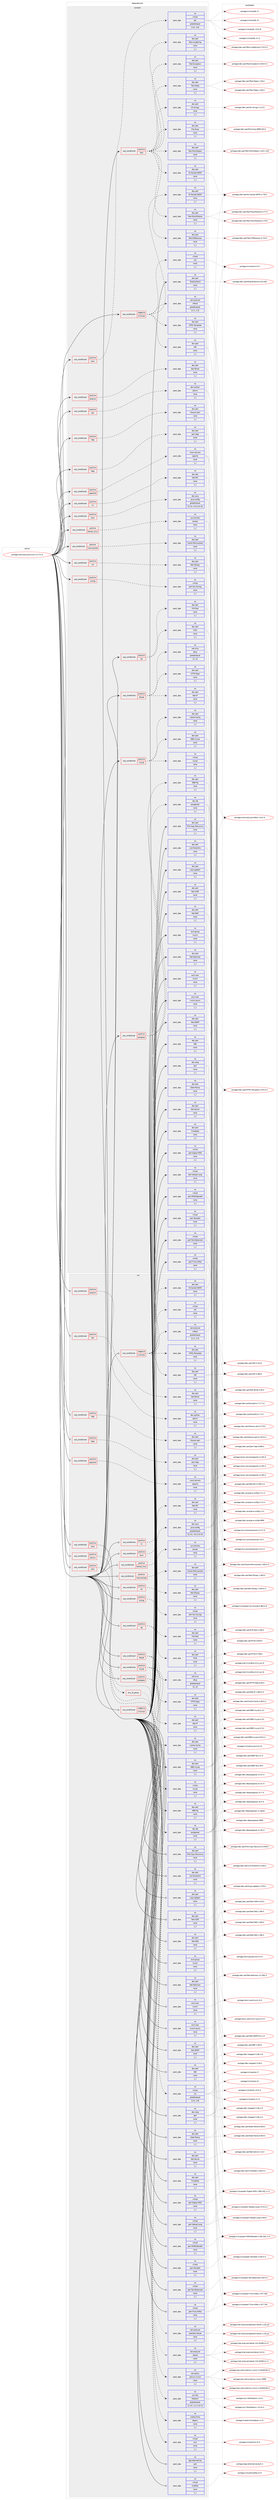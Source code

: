 digraph prolog {

# *************
# Graph options
# *************

newrank=true;
concentrate=true;
compound=true;
graph [rankdir=LR,fontname=Helvetica,fontsize=10,ranksep=1.5];#, ranksep=2.5, nodesep=0.2];
edge  [arrowhead=vee];
node  [fontname=Helvetica,fontsize=10];

# **********
# The ebuild
# **********

subgraph cluster_leftcol {
color=gray;
rank=same;
label=<<i>ebuild</i>>;
id [label="portage://net-analyzer/munin-2.0.73-r4", color=red, width=4, href="../net-analyzer/munin-2.0.73-r4.svg"];
}

# ****************
# The dependencies
# ****************

subgraph cluster_midcol {
color=gray;
label=<<i>dependencies</i>>;
subgraph cluster_compile {
fillcolor="#eeeeee";
style=filled;
label=<<i>compile</i>>;
subgraph cond84850 {
dependency330044 [label=<<TABLE BORDER="0" CELLBORDER="1" CELLSPACING="0" CELLPADDING="4"><TR><TD ROWSPAN="3" CELLPADDING="10">use_conditional</TD></TR><TR><TD>negative</TD></TR><TR><TD>minimal</TD></TR></TABLE>>, shape=none, color=red];
subgraph pack242694 {
dependency330045 [label=<<TABLE BORDER="0" CELLBORDER="1" CELLSPACING="0" CELLPADDING="4" WIDTH="220"><TR><TD ROWSPAN="6" CELLPADDING="30">pack_dep</TD></TR><TR><TD WIDTH="110">no</TD></TR><TR><TD>dev-perl</TD></TR><TR><TD>HTML-Template</TD></TR><TR><TD>none</TD></TR><TR><TD>[,,]</TD></TR></TABLE>>, shape=none, color=blue];
}
dependency330044:e -> dependency330045:w [weight=20,style="dashed",arrowhead="vee"];
subgraph pack242695 {
dependency330046 [label=<<TABLE BORDER="0" CELLBORDER="1" CELLSPACING="0" CELLPADDING="4" WIDTH="220"><TR><TD ROWSPAN="6" CELLPADDING="30">pack_dep</TD></TR><TR><TD WIDTH="110">no</TD></TR><TR><TD>dev-perl</TD></TR><TR><TD>IO-Socket-INET6</TD></TR><TR><TD>none</TD></TR><TR><TD>[,,]</TD></TR></TABLE>>, shape=none, color=blue];
}
dependency330044:e -> dependency330046:w [weight=20,style="dashed",arrowhead="vee"];
subgraph pack242696 {
dependency330047 [label=<<TABLE BORDER="0" CELLBORDER="1" CELLSPACING="0" CELLPADDING="4" WIDTH="220"><TR><TD ROWSPAN="6" CELLPADDING="30">pack_dep</TD></TR><TR><TD WIDTH="110">no</TD></TR><TR><TD>dev-perl</TD></TR><TR><TD>URI</TD></TR><TR><TD>none</TD></TR><TR><TD>[,,]</TD></TR></TABLE>>, shape=none, color=blue];
}
dependency330044:e -> dependency330047:w [weight=20,style="dashed",arrowhead="vee"];
subgraph pack242697 {
dependency330048 [label=<<TABLE BORDER="0" CELLBORDER="1" CELLSPACING="0" CELLPADDING="4" WIDTH="220"><TR><TD ROWSPAN="6" CELLPADDING="30">pack_dep</TD></TR><TR><TD WIDTH="110">no</TD></TR><TR><TD>net-analyzer</TD></TR><TR><TD>rrdtool</TD></TR><TR><TD>greaterequal</TD></TR><TR><TD>[1.3,,,1.3]</TD></TR></TABLE>>, shape=none, color=blue];
}
dependency330044:e -> dependency330048:w [weight=20,style="dashed",arrowhead="vee"];
subgraph pack242698 {
dependency330049 [label=<<TABLE BORDER="0" CELLBORDER="1" CELLSPACING="0" CELLPADDING="4" WIDTH="220"><TR><TD ROWSPAN="6" CELLPADDING="30">pack_dep</TD></TR><TR><TD WIDTH="110">no</TD></TR><TR><TD>virtual</TD></TR><TR><TD>ssh</TD></TR><TR><TD>none</TD></TR><TR><TD>[,,]</TD></TR></TABLE>>, shape=none, color=blue];
}
dependency330044:e -> dependency330049:w [weight=20,style="dashed",arrowhead="vee"];
}
id:e -> dependency330044:w [weight=20,style="solid",arrowhead="vee"];
subgraph cond84851 {
dependency330050 [label=<<TABLE BORDER="0" CELLBORDER="1" CELLSPACING="0" CELLPADDING="4"><TR><TD ROWSPAN="3" CELLPADDING="10">use_conditional</TD></TR><TR><TD>positive</TD></TR><TR><TD>apache2</TD></TR></TABLE>>, shape=none, color=red];
subgraph pack242699 {
dependency330051 [label=<<TABLE BORDER="0" CELLBORDER="1" CELLSPACING="0" CELLPADDING="4" WIDTH="220"><TR><TD ROWSPAN="6" CELLPADDING="30">pack_dep</TD></TR><TR><TD WIDTH="110">no</TD></TR><TR><TD>www-servers</TD></TR><TR><TD>apache</TD></TR><TR><TD>none</TD></TR><TR><TD>[,,]</TD></TR></TABLE>>, shape=none, color=blue];
}
dependency330050:e -> dependency330051:w [weight=20,style="dashed",arrowhead="vee"];
}
id:e -> dependency330050:w [weight=20,style="solid",arrowhead="vee"];
subgraph cond84852 {
dependency330052 [label=<<TABLE BORDER="0" CELLBORDER="1" CELLSPACING="0" CELLPADDING="4"><TR><TD ROWSPAN="3" CELLPADDING="10">use_conditional</TD></TR><TR><TD>positive</TD></TR><TR><TD>asterisk</TD></TR></TABLE>>, shape=none, color=red];
subgraph pack242700 {
dependency330053 [label=<<TABLE BORDER="0" CELLBORDER="1" CELLSPACING="0" CELLPADDING="4" WIDTH="220"><TR><TD ROWSPAN="6" CELLPADDING="30">pack_dep</TD></TR><TR><TD WIDTH="110">no</TD></TR><TR><TD>dev-perl</TD></TR><TR><TD>Net-Telnet</TD></TR><TR><TD>none</TD></TR><TR><TD>[,,]</TD></TR></TABLE>>, shape=none, color=blue];
}
dependency330052:e -> dependency330053:w [weight=20,style="dashed",arrowhead="vee"];
}
id:e -> dependency330052:w [weight=20,style="solid",arrowhead="vee"];
subgraph cond84853 {
dependency330054 [label=<<TABLE BORDER="0" CELLBORDER="1" CELLSPACING="0" CELLPADDING="4"><TR><TD ROWSPAN="3" CELLPADDING="10">use_conditional</TD></TR><TR><TD>positive</TD></TR><TR><TD>cgi</TD></TR></TABLE>>, shape=none, color=red];
subgraph pack242701 {
dependency330055 [label=<<TABLE BORDER="0" CELLBORDER="1" CELLSPACING="0" CELLPADDING="4" WIDTH="220"><TR><TD ROWSPAN="6" CELLPADDING="30">pack_dep</TD></TR><TR><TD WIDTH="110">no</TD></TR><TR><TD>dev-perl</TD></TR><TR><TD>FCGI</TD></TR><TR><TD>none</TD></TR><TR><TD>[,,]</TD></TR></TABLE>>, shape=none, color=blue];
}
dependency330054:e -> dependency330055:w [weight=20,style="dashed",arrowhead="vee"];
subgraph pack242702 {
dependency330056 [label=<<TABLE BORDER="0" CELLBORDER="1" CELLSPACING="0" CELLPADDING="4" WIDTH="220"><TR><TD ROWSPAN="6" CELLPADDING="30">pack_dep</TD></TR><TR><TD WIDTH="110">no</TD></TR><TR><TD>dev-perl</TD></TR><TR><TD>CGI-Fast</TD></TR><TR><TD>none</TD></TR><TR><TD>[,,]</TD></TR></TABLE>>, shape=none, color=blue];
}
dependency330054:e -> dependency330056:w [weight=20,style="dashed",arrowhead="vee"];
}
id:e -> dependency330054:w [weight=20,style="solid",arrowhead="vee"];
subgraph cond84854 {
dependency330057 [label=<<TABLE BORDER="0" CELLBORDER="1" CELLSPACING="0" CELLPADDING="4"><TR><TD ROWSPAN="3" CELLPADDING="10">use_conditional</TD></TR><TR><TD>positive</TD></TR><TR><TD>dhcpd</TD></TR></TABLE>>, shape=none, color=red];
subgraph pack242703 {
dependency330058 [label=<<TABLE BORDER="0" CELLBORDER="1" CELLSPACING="0" CELLPADDING="4" WIDTH="220"><TR><TD ROWSPAN="6" CELLPADDING="30">pack_dep</TD></TR><TR><TD WIDTH="110">no</TD></TR><TR><TD>net-misc</TD></TR><TR><TD>dhcp</TD></TR><TR><TD>greaterequal</TD></TR><TR><TD>[3,,,3]</TD></TR></TABLE>>, shape=none, color=blue];
}
dependency330057:e -> dependency330058:w [weight=20,style="dashed",arrowhead="vee"];
subgraph pack242704 {
dependency330059 [label=<<TABLE BORDER="0" CELLBORDER="1" CELLSPACING="0" CELLPADDING="4" WIDTH="220"><TR><TD ROWSPAN="6" CELLPADDING="30">pack_dep</TD></TR><TR><TD WIDTH="110">no</TD></TR><TR><TD>dev-perl</TD></TR><TR><TD>Net-IP</TD></TR><TR><TD>none</TD></TR><TR><TD>[,,]</TD></TR></TABLE>>, shape=none, color=blue];
}
dependency330057:e -> dependency330059:w [weight=20,style="dashed",arrowhead="vee"];
subgraph pack242705 {
dependency330060 [label=<<TABLE BORDER="0" CELLBORDER="1" CELLSPACING="0" CELLPADDING="4" WIDTH="220"><TR><TD ROWSPAN="6" CELLPADDING="30">pack_dep</TD></TR><TR><TD WIDTH="110">no</TD></TR><TR><TD>dev-perl</TD></TR><TR><TD>HTTP-Date</TD></TR><TR><TD>none</TD></TR><TR><TD>[,,]</TD></TR></TABLE>>, shape=none, color=blue];
}
dependency330057:e -> dependency330060:w [weight=20,style="dashed",arrowhead="vee"];
}
id:e -> dependency330057:w [weight=20,style="solid",arrowhead="vee"];
subgraph cond84855 {
dependency330061 [label=<<TABLE BORDER="0" CELLBORDER="1" CELLSPACING="0" CELLPADDING="4"><TR><TD ROWSPAN="3" CELLPADDING="10">use_conditional</TD></TR><TR><TD>positive</TD></TR><TR><TD>doc</TD></TR></TABLE>>, shape=none, color=red];
subgraph pack242706 {
dependency330062 [label=<<TABLE BORDER="0" CELLBORDER="1" CELLSPACING="0" CELLPADDING="4" WIDTH="220"><TR><TD ROWSPAN="6" CELLPADDING="30">pack_dep</TD></TR><TR><TD WIDTH="110">no</TD></TR><TR><TD>dev-python</TD></TR><TR><TD>sphinx</TD></TR><TR><TD>none</TD></TR><TR><TD>[,,]</TD></TR></TABLE>>, shape=none, color=blue];
}
dependency330061:e -> dependency330062:w [weight=20,style="dashed",arrowhead="vee"];
}
id:e -> dependency330061:w [weight=20,style="solid",arrowhead="vee"];
subgraph cond84856 {
dependency330063 [label=<<TABLE BORDER="0" CELLBORDER="1" CELLSPACING="0" CELLPADDING="4"><TR><TD ROWSPAN="3" CELLPADDING="10">use_conditional</TD></TR><TR><TD>positive</TD></TR><TR><TD>http</TD></TR></TABLE>>, shape=none, color=red];
subgraph pack242707 {
dependency330064 [label=<<TABLE BORDER="0" CELLBORDER="1" CELLSPACING="0" CELLPADDING="4" WIDTH="220"><TR><TD ROWSPAN="6" CELLPADDING="30">pack_dep</TD></TR><TR><TD WIDTH="110">no</TD></TR><TR><TD>dev-perl</TD></TR><TR><TD>libwww-perl</TD></TR><TR><TD>none</TD></TR><TR><TD>[,,]</TD></TR></TABLE>>, shape=none, color=blue];
}
dependency330063:e -> dependency330064:w [weight=20,style="dashed",arrowhead="vee"];
}
id:e -> dependency330063:w [weight=20,style="solid",arrowhead="vee"];
subgraph cond84857 {
dependency330065 [label=<<TABLE BORDER="0" CELLBORDER="1" CELLSPACING="0" CELLPADDING="4"><TR><TD ROWSPAN="3" CELLPADDING="10">use_conditional</TD></TR><TR><TD>positive</TD></TR><TR><TD>irc</TD></TR></TABLE>>, shape=none, color=red];
subgraph pack242708 {
dependency330066 [label=<<TABLE BORDER="0" CELLBORDER="1" CELLSPACING="0" CELLPADDING="4" WIDTH="220"><TR><TD ROWSPAN="6" CELLPADDING="30">pack_dep</TD></TR><TR><TD WIDTH="110">no</TD></TR><TR><TD>dev-perl</TD></TR><TR><TD>Net-IRC</TD></TR><TR><TD>none</TD></TR><TR><TD>[,,]</TD></TR></TABLE>>, shape=none, color=blue];
}
dependency330065:e -> dependency330066:w [weight=20,style="dashed",arrowhead="vee"];
}
id:e -> dependency330065:w [weight=20,style="solid",arrowhead="vee"];
subgraph cond84858 {
dependency330067 [label=<<TABLE BORDER="0" CELLBORDER="1" CELLSPACING="0" CELLPADDING="4"><TR><TD ROWSPAN="3" CELLPADDING="10">use_conditional</TD></TR><TR><TD>positive</TD></TR><TR><TD>java</TD></TR></TABLE>>, shape=none, color=red];
subgraph pack242709 {
dependency330068 [label=<<TABLE BORDER="0" CELLBORDER="1" CELLSPACING="0" CELLPADDING="4" WIDTH="220"><TR><TD ROWSPAN="6" CELLPADDING="30">pack_dep</TD></TR><TR><TD WIDTH="110">no</TD></TR><TR><TD>dev-java</TD></TR><TR><TD>java-config</TD></TR><TR><TD>greaterequal</TD></TR><TR><TD>[2.2.0,,-r3,2.2.0-r3]</TD></TR></TABLE>>, shape=none, color=blue];
}
dependency330067:e -> dependency330068:w [weight=20,style="dashed",arrowhead="vee"];
}
id:e -> dependency330067:w [weight=20,style="solid",arrowhead="vee"];
subgraph cond84859 {
dependency330069 [label=<<TABLE BORDER="0" CELLBORDER="1" CELLSPACING="0" CELLPADDING="4"><TR><TD ROWSPAN="3" CELLPADDING="10">use_conditional</TD></TR><TR><TD>positive</TD></TR><TR><TD>java</TD></TR></TABLE>>, shape=none, color=red];
subgraph pack242710 {
dependency330070 [label=<<TABLE BORDER="0" CELLBORDER="1" CELLSPACING="0" CELLPADDING="4" WIDTH="220"><TR><TD ROWSPAN="6" CELLPADDING="30">pack_dep</TD></TR><TR><TD WIDTH="110">no</TD></TR><TR><TD>virtual</TD></TR><TR><TD>jdk</TD></TR><TR><TD>greaterequal</TD></TR><TR><TD>[1.8,,,1.8]</TD></TR></TABLE>>, shape=none, color=blue];
}
dependency330069:e -> dependency330070:w [weight=20,style="dashed",arrowhead="vee"];
}
id:e -> dependency330069:w [weight=20,style="solid",arrowhead="vee"];
subgraph cond84860 {
dependency330071 [label=<<TABLE BORDER="0" CELLBORDER="1" CELLSPACING="0" CELLPADDING="4"><TR><TD ROWSPAN="3" CELLPADDING="10">use_conditional</TD></TR><TR><TD>positive</TD></TR><TR><TD>kernel_linux</TD></TR></TABLE>>, shape=none, color=red];
subgraph pack242711 {
dependency330072 [label=<<TABLE BORDER="0" CELLBORDER="1" CELLSPACING="0" CELLPADDING="4" WIDTH="220"><TR><TD ROWSPAN="6" CELLPADDING="30">pack_dep</TD></TR><TR><TD WIDTH="110">no</TD></TR><TR><TD>sys-process</TD></TR><TR><TD>procps</TD></TR><TR><TD>none</TD></TR><TR><TD>[,,]</TD></TR></TABLE>>, shape=none, color=blue];
}
dependency330071:e -> dependency330072:w [weight=20,style="dashed",arrowhead="vee"];
}
id:e -> dependency330071:w [weight=20,style="solid",arrowhead="vee"];
subgraph cond84861 {
dependency330073 [label=<<TABLE BORDER="0" CELLBORDER="1" CELLSPACING="0" CELLPADDING="4"><TR><TD ROWSPAN="3" CELLPADDING="10">use_conditional</TD></TR><TR><TD>positive</TD></TR><TR><TD>ldap</TD></TR></TABLE>>, shape=none, color=red];
subgraph pack242712 {
dependency330074 [label=<<TABLE BORDER="0" CELLBORDER="1" CELLSPACING="0" CELLPADDING="4" WIDTH="220"><TR><TD ROWSPAN="6" CELLPADDING="30">pack_dep</TD></TR><TR><TD WIDTH="110">no</TD></TR><TR><TD>dev-perl</TD></TR><TR><TD>perl-ldap</TD></TR><TR><TD>none</TD></TR><TR><TD>[,,]</TD></TR></TABLE>>, shape=none, color=blue];
}
dependency330073:e -> dependency330074:w [weight=20,style="dashed",arrowhead="vee"];
}
id:e -> dependency330073:w [weight=20,style="solid",arrowhead="vee"];
subgraph cond84862 {
dependency330075 [label=<<TABLE BORDER="0" CELLBORDER="1" CELLSPACING="0" CELLPADDING="4"><TR><TD ROWSPAN="3" CELLPADDING="10">use_conditional</TD></TR><TR><TD>positive</TD></TR><TR><TD>memcached</TD></TR></TABLE>>, shape=none, color=red];
subgraph pack242713 {
dependency330076 [label=<<TABLE BORDER="0" CELLBORDER="1" CELLSPACING="0" CELLPADDING="4" WIDTH="220"><TR><TD ROWSPAN="6" CELLPADDING="30">pack_dep</TD></TR><TR><TD WIDTH="110">no</TD></TR><TR><TD>dev-perl</TD></TR><TR><TD>Cache-Memcached</TD></TR><TR><TD>none</TD></TR><TR><TD>[,,]</TD></TR></TABLE>>, shape=none, color=blue];
}
dependency330075:e -> dependency330076:w [weight=20,style="dashed",arrowhead="vee"];
}
id:e -> dependency330075:w [weight=20,style="solid",arrowhead="vee"];
subgraph cond84863 {
dependency330077 [label=<<TABLE BORDER="0" CELLBORDER="1" CELLSPACING="0" CELLPADDING="4"><TR><TD ROWSPAN="3" CELLPADDING="10">use_conditional</TD></TR><TR><TD>positive</TD></TR><TR><TD>mysql</TD></TR></TABLE>>, shape=none, color=red];
subgraph pack242714 {
dependency330078 [label=<<TABLE BORDER="0" CELLBORDER="1" CELLSPACING="0" CELLPADDING="4" WIDTH="220"><TR><TD ROWSPAN="6" CELLPADDING="30">pack_dep</TD></TR><TR><TD WIDTH="110">no</TD></TR><TR><TD>virtual</TD></TR><TR><TD>mysql</TD></TR><TR><TD>none</TD></TR><TR><TD>[,,]</TD></TR></TABLE>>, shape=none, color=blue];
}
dependency330077:e -> dependency330078:w [weight=20,style="dashed",arrowhead="vee"];
subgraph pack242715 {
dependency330079 [label=<<TABLE BORDER="0" CELLBORDER="1" CELLSPACING="0" CELLPADDING="4" WIDTH="220"><TR><TD ROWSPAN="6" CELLPADDING="30">pack_dep</TD></TR><TR><TD WIDTH="110">no</TD></TR><TR><TD>dev-perl</TD></TR><TR><TD>Cache-Cache</TD></TR><TR><TD>none</TD></TR><TR><TD>[,,]</TD></TR></TABLE>>, shape=none, color=blue];
}
dependency330077:e -> dependency330079:w [weight=20,style="dashed",arrowhead="vee"];
subgraph pack242716 {
dependency330080 [label=<<TABLE BORDER="0" CELLBORDER="1" CELLSPACING="0" CELLPADDING="4" WIDTH="220"><TR><TD ROWSPAN="6" CELLPADDING="30">pack_dep</TD></TR><TR><TD WIDTH="110">no</TD></TR><TR><TD>dev-perl</TD></TR><TR><TD>DBD-mysql</TD></TR><TR><TD>none</TD></TR><TR><TD>[,,]</TD></TR></TABLE>>, shape=none, color=blue];
}
dependency330077:e -> dependency330080:w [weight=20,style="dashed",arrowhead="vee"];
}
id:e -> dependency330077:w [weight=20,style="solid",arrowhead="vee"];
subgraph cond84864 {
dependency330081 [label=<<TABLE BORDER="0" CELLBORDER="1" CELLSPACING="0" CELLPADDING="4"><TR><TD ROWSPAN="3" CELLPADDING="10">use_conditional</TD></TR><TR><TD>positive</TD></TR><TR><TD>postgres</TD></TR></TABLE>>, shape=none, color=red];
subgraph pack242717 {
dependency330082 [label=<<TABLE BORDER="0" CELLBORDER="1" CELLSPACING="0" CELLPADDING="4" WIDTH="220"><TR><TD ROWSPAN="6" CELLPADDING="30">pack_dep</TD></TR><TR><TD WIDTH="110">no</TD></TR><TR><TD>dev-perl</TD></TR><TR><TD>DBD-Pg</TD></TR><TR><TD>none</TD></TR><TR><TD>[,,]</TD></TR></TABLE>>, shape=none, color=blue];
}
dependency330081:e -> dependency330082:w [weight=20,style="dashed",arrowhead="vee"];
subgraph pack242718 {
dependency330083 [label=<<TABLE BORDER="0" CELLBORDER="1" CELLSPACING="0" CELLPADDING="4" WIDTH="220"><TR><TD ROWSPAN="6" CELLPADDING="30">pack_dep</TD></TR><TR><TD WIDTH="110">no</TD></TR><TR><TD>dev-db</TD></TR><TR><TD>postgresql</TD></TR><TR><TD>none</TD></TR><TR><TD>[,,]</TD></TR></TABLE>>, shape=none, color=blue];
}
dependency330081:e -> dependency330083:w [weight=20,style="dashed",arrowhead="vee"];
}
id:e -> dependency330081:w [weight=20,style="solid",arrowhead="vee"];
subgraph cond84865 {
dependency330084 [label=<<TABLE BORDER="0" CELLBORDER="1" CELLSPACING="0" CELLPADDING="4"><TR><TD ROWSPAN="3" CELLPADDING="10">use_conditional</TD></TR><TR><TD>positive</TD></TR><TR><TD>ssl</TD></TR></TABLE>>, shape=none, color=red];
subgraph pack242719 {
dependency330085 [label=<<TABLE BORDER="0" CELLBORDER="1" CELLSPACING="0" CELLPADDING="4" WIDTH="220"><TR><TD ROWSPAN="6" CELLPADDING="30">pack_dep</TD></TR><TR><TD WIDTH="110">no</TD></TR><TR><TD>dev-perl</TD></TR><TR><TD>Net-SSLeay</TD></TR><TR><TD>none</TD></TR><TR><TD>[,,]</TD></TR></TABLE>>, shape=none, color=blue];
}
dependency330084:e -> dependency330085:w [weight=20,style="dashed",arrowhead="vee"];
}
id:e -> dependency330084:w [weight=20,style="solid",arrowhead="vee"];
subgraph cond84866 {
dependency330086 [label=<<TABLE BORDER="0" CELLBORDER="1" CELLSPACING="0" CELLPADDING="4"><TR><TD ROWSPAN="3" CELLPADDING="10">use_conditional</TD></TR><TR><TD>positive</TD></TR><TR><TD>syslog</TD></TR></TABLE>>, shape=none, color=red];
subgraph pack242720 {
dependency330087 [label=<<TABLE BORDER="0" CELLBORDER="1" CELLSPACING="0" CELLPADDING="4" WIDTH="220"><TR><TD ROWSPAN="6" CELLPADDING="30">pack_dep</TD></TR><TR><TD WIDTH="110">no</TD></TR><TR><TD>virtual</TD></TR><TR><TD>perl-Sys-Syslog</TD></TR><TR><TD>none</TD></TR><TR><TD>[,,]</TD></TR></TABLE>>, shape=none, color=blue];
}
dependency330086:e -> dependency330087:w [weight=20,style="dashed",arrowhead="vee"];
}
id:e -> dependency330086:w [weight=20,style="solid",arrowhead="vee"];
subgraph cond84867 {
dependency330088 [label=<<TABLE BORDER="0" CELLBORDER="1" CELLSPACING="0" CELLPADDING="4"><TR><TD ROWSPAN="3" CELLPADDING="10">use_conditional</TD></TR><TR><TD>positive</TD></TR><TR><TD>test</TD></TR></TABLE>>, shape=none, color=red];
subgraph pack242721 {
dependency330089 [label=<<TABLE BORDER="0" CELLBORDER="1" CELLSPACING="0" CELLPADDING="4" WIDTH="220"><TR><TD ROWSPAN="6" CELLPADDING="30">pack_dep</TD></TR><TR><TD WIDTH="110">no</TD></TR><TR><TD>dev-perl</TD></TR><TR><TD>Test-Deep</TD></TR><TR><TD>none</TD></TR><TR><TD>[,,]</TD></TR></TABLE>>, shape=none, color=blue];
}
dependency330088:e -> dependency330089:w [weight=20,style="dashed",arrowhead="vee"];
subgraph pack242722 {
dependency330090 [label=<<TABLE BORDER="0" CELLBORDER="1" CELLSPACING="0" CELLPADDING="4" WIDTH="220"><TR><TD ROWSPAN="6" CELLPADDING="30">pack_dep</TD></TR><TR><TD WIDTH="110">no</TD></TR><TR><TD>dev-perl</TD></TR><TR><TD>Test-Exception</TD></TR><TR><TD>none</TD></TR><TR><TD>[,,]</TD></TR></TABLE>>, shape=none, color=blue];
}
dependency330088:e -> dependency330090:w [weight=20,style="dashed",arrowhead="vee"];
subgraph pack242723 {
dependency330091 [label=<<TABLE BORDER="0" CELLBORDER="1" CELLSPACING="0" CELLPADDING="4" WIDTH="220"><TR><TD ROWSPAN="6" CELLPADDING="30">pack_dep</TD></TR><TR><TD WIDTH="110">no</TD></TR><TR><TD>dev-perl</TD></TR><TR><TD>Test-LongString</TD></TR><TR><TD>none</TD></TR><TR><TD>[,,]</TD></TR></TABLE>>, shape=none, color=blue];
}
dependency330088:e -> dependency330091:w [weight=20,style="dashed",arrowhead="vee"];
subgraph pack242724 {
dependency330092 [label=<<TABLE BORDER="0" CELLBORDER="1" CELLSPACING="0" CELLPADDING="4" WIDTH="220"><TR><TD ROWSPAN="6" CELLPADDING="30">pack_dep</TD></TR><TR><TD WIDTH="110">no</TD></TR><TR><TD>dev-perl</TD></TR><TR><TD>Test-Differences</TD></TR><TR><TD>none</TD></TR><TR><TD>[,,]</TD></TR></TABLE>>, shape=none, color=blue];
}
dependency330088:e -> dependency330092:w [weight=20,style="dashed",arrowhead="vee"];
subgraph pack242725 {
dependency330093 [label=<<TABLE BORDER="0" CELLBORDER="1" CELLSPACING="0" CELLPADDING="4" WIDTH="220"><TR><TD ROWSPAN="6" CELLPADDING="30">pack_dep</TD></TR><TR><TD WIDTH="110">no</TD></TR><TR><TD>dev-perl</TD></TR><TR><TD>Test-MockModule</TD></TR><TR><TD>none</TD></TR><TR><TD>[,,]</TD></TR></TABLE>>, shape=none, color=blue];
}
dependency330088:e -> dependency330093:w [weight=20,style="dashed",arrowhead="vee"];
subgraph pack242726 {
dependency330094 [label=<<TABLE BORDER="0" CELLBORDER="1" CELLSPACING="0" CELLPADDING="4" WIDTH="220"><TR><TD ROWSPAN="6" CELLPADDING="30">pack_dep</TD></TR><TR><TD WIDTH="110">no</TD></TR><TR><TD>dev-perl</TD></TR><TR><TD>Test-MockObject</TD></TR><TR><TD>none</TD></TR><TR><TD>[,,]</TD></TR></TABLE>>, shape=none, color=blue];
}
dependency330088:e -> dependency330094:w [weight=20,style="dashed",arrowhead="vee"];
subgraph pack242727 {
dependency330095 [label=<<TABLE BORDER="0" CELLBORDER="1" CELLSPACING="0" CELLPADDING="4" WIDTH="220"><TR><TD ROWSPAN="6" CELLPADDING="30">pack_dep</TD></TR><TR><TD WIDTH="110">no</TD></TR><TR><TD>dev-perl</TD></TR><TR><TD>File-Slurp</TD></TR><TR><TD>none</TD></TR><TR><TD>[,,]</TD></TR></TABLE>>, shape=none, color=blue];
}
dependency330088:e -> dependency330095:w [weight=20,style="dashed",arrowhead="vee"];
subgraph pack242728 {
dependency330096 [label=<<TABLE BORDER="0" CELLBORDER="1" CELLSPACING="0" CELLPADDING="4" WIDTH="220"><TR><TD ROWSPAN="6" CELLPADDING="30">pack_dep</TD></TR><TR><TD WIDTH="110">no</TD></TR><TR><TD>dev-perl</TD></TR><TR><TD>IO-stringy</TD></TR><TR><TD>none</TD></TR><TR><TD>[,,]</TD></TR></TABLE>>, shape=none, color=blue];
}
dependency330088:e -> dependency330096:w [weight=20,style="dashed",arrowhead="vee"];
subgraph pack242729 {
dependency330097 [label=<<TABLE BORDER="0" CELLBORDER="1" CELLSPACING="0" CELLPADDING="4" WIDTH="220"><TR><TD ROWSPAN="6" CELLPADDING="30">pack_dep</TD></TR><TR><TD WIDTH="110">no</TD></TR><TR><TD>dev-perl</TD></TR><TR><TD>IO-Socket-INET6</TD></TR><TR><TD>none</TD></TR><TR><TD>[,,]</TD></TR></TABLE>>, shape=none, color=blue];
}
dependency330088:e -> dependency330097:w [weight=20,style="dashed",arrowhead="vee"];
}
id:e -> dependency330088:w [weight=20,style="solid",arrowhead="vee"];
subgraph pack242730 {
dependency330098 [label=<<TABLE BORDER="0" CELLBORDER="1" CELLSPACING="0" CELLPADDING="4" WIDTH="220"><TR><TD ROWSPAN="6" CELLPADDING="30">pack_dep</TD></TR><TR><TD WIDTH="110">no</TD></TR><TR><TD>acct-group</TD></TR><TR><TD>munin</TD></TR><TR><TD>none</TD></TR><TR><TD>[,,]</TD></TR></TABLE>>, shape=none, color=blue];
}
id:e -> dependency330098:w [weight=20,style="solid",arrowhead="vee"];
subgraph pack242731 {
dependency330099 [label=<<TABLE BORDER="0" CELLBORDER="1" CELLSPACING="0" CELLPADDING="4" WIDTH="220"><TR><TD ROWSPAN="6" CELLPADDING="30">pack_dep</TD></TR><TR><TD WIDTH="110">no</TD></TR><TR><TD>acct-user</TD></TR><TR><TD>munin</TD></TR><TR><TD>none</TD></TR><TR><TD>[,,]</TD></TR></TABLE>>, shape=none, color=blue];
}
id:e -> dependency330099:w [weight=20,style="solid",arrowhead="vee"];
subgraph pack242732 {
dependency330100 [label=<<TABLE BORDER="0" CELLBORDER="1" CELLSPACING="0" CELLPADDING="4" WIDTH="220"><TR><TD ROWSPAN="6" CELLPADDING="30">pack_dep</TD></TR><TR><TD WIDTH="110">no</TD></TR><TR><TD>acct-user</TD></TR><TR><TD>munin-async</TD></TR><TR><TD>none</TD></TR><TR><TD>[,,]</TD></TR></TABLE>>, shape=none, color=blue];
}
id:e -> dependency330100:w [weight=20,style="solid",arrowhead="vee"];
subgraph pack242733 {
dependency330101 [label=<<TABLE BORDER="0" CELLBORDER="1" CELLSPACING="0" CELLPADDING="4" WIDTH="220"><TR><TD ROWSPAN="6" CELLPADDING="30">pack_dep</TD></TR><TR><TD WIDTH="110">no</TD></TR><TR><TD>dev-lang</TD></TR><TR><TD>perl</TD></TR><TR><TD>none</TD></TR><TR><TD>[,,]</TD></TR></TABLE>>, shape=none, color=blue];
}
id:e -> dependency330101:w [weight=20,style="solid",arrowhead="vee"];
subgraph pack242734 {
dependency330102 [label=<<TABLE BORDER="0" CELLBORDER="1" CELLSPACING="0" CELLPADDING="4" WIDTH="220"><TR><TD ROWSPAN="6" CELLPADDING="30">pack_dep</TD></TR><TR><TD WIDTH="110">no</TD></TR><TR><TD>dev-perl</TD></TR><TR><TD>DBI</TD></TR><TR><TD>none</TD></TR><TR><TD>[,,]</TD></TR></TABLE>>, shape=none, color=blue];
}
id:e -> dependency330102:w [weight=20,style="solid",arrowhead="vee"];
subgraph pack242735 {
dependency330103 [label=<<TABLE BORDER="0" CELLBORDER="1" CELLSPACING="0" CELLPADDING="4" WIDTH="220"><TR><TD ROWSPAN="6" CELLPADDING="30">pack_dep</TD></TR><TR><TD WIDTH="110">no</TD></TR><TR><TD>dev-perl</TD></TR><TR><TD>Date-Manip</TD></TR><TR><TD>none</TD></TR><TR><TD>[,,]</TD></TR></TABLE>>, shape=none, color=blue];
}
id:e -> dependency330103:w [weight=20,style="solid",arrowhead="vee"];
subgraph pack242736 {
dependency330104 [label=<<TABLE BORDER="0" CELLBORDER="1" CELLSPACING="0" CELLPADDING="4" WIDTH="220"><TR><TD ROWSPAN="6" CELLPADDING="30">pack_dep</TD></TR><TR><TD WIDTH="110">no</TD></TR><TR><TD>dev-perl</TD></TR><TR><TD>File-Copy-Recursive</TD></TR><TR><TD>none</TD></TR><TR><TD>[,,]</TD></TR></TABLE>>, shape=none, color=blue];
}
id:e -> dependency330104:w [weight=20,style="solid",arrowhead="vee"];
subgraph pack242737 {
dependency330105 [label=<<TABLE BORDER="0" CELLBORDER="1" CELLSPACING="0" CELLPADDING="4" WIDTH="220"><TR><TD ROWSPAN="6" CELLPADDING="30">pack_dep</TD></TR><TR><TD WIDTH="110">no</TD></TR><TR><TD>dev-perl</TD></TR><TR><TD>List-MoreUtils</TD></TR><TR><TD>none</TD></TR><TR><TD>[,,]</TD></TR></TABLE>>, shape=none, color=blue];
}
id:e -> dependency330105:w [weight=20,style="solid",arrowhead="vee"];
subgraph pack242738 {
dependency330106 [label=<<TABLE BORDER="0" CELLBORDER="1" CELLSPACING="0" CELLPADDING="4" WIDTH="220"><TR><TD ROWSPAN="6" CELLPADDING="30">pack_dep</TD></TR><TR><TD WIDTH="110">no</TD></TR><TR><TD>dev-perl</TD></TR><TR><TD>Log-Log4perl</TD></TR><TR><TD>none</TD></TR><TR><TD>[,,]</TD></TR></TABLE>>, shape=none, color=blue];
}
id:e -> dependency330106:w [weight=20,style="solid",arrowhead="vee"];
subgraph pack242739 {
dependency330107 [label=<<TABLE BORDER="0" CELLBORDER="1" CELLSPACING="0" CELLPADDING="4" WIDTH="220"><TR><TD ROWSPAN="6" CELLPADDING="30">pack_dep</TD></TR><TR><TD WIDTH="110">no</TD></TR><TR><TD>dev-perl</TD></TR><TR><TD>Module-Build</TD></TR><TR><TD>none</TD></TR><TR><TD>[,,]</TD></TR></TABLE>>, shape=none, color=blue];
}
id:e -> dependency330107:w [weight=20,style="solid",arrowhead="vee"];
subgraph pack242740 {
dependency330108 [label=<<TABLE BORDER="0" CELLBORDER="1" CELLSPACING="0" CELLPADDING="4" WIDTH="220"><TR><TD ROWSPAN="6" CELLPADDING="30">pack_dep</TD></TR><TR><TD WIDTH="110">no</TD></TR><TR><TD>dev-perl</TD></TR><TR><TD>Net-CIDR</TD></TR><TR><TD>none</TD></TR><TR><TD>[,,]</TD></TR></TABLE>>, shape=none, color=blue];
}
id:e -> dependency330108:w [weight=20,style="solid",arrowhead="vee"];
subgraph pack242741 {
dependency330109 [label=<<TABLE BORDER="0" CELLBORDER="1" CELLSPACING="0" CELLPADDING="4" WIDTH="220"><TR><TD ROWSPAN="6" CELLPADDING="30">pack_dep</TD></TR><TR><TD WIDTH="110">no</TD></TR><TR><TD>dev-perl</TD></TR><TR><TD>Net-DNS</TD></TR><TR><TD>none</TD></TR><TR><TD>[,,]</TD></TR></TABLE>>, shape=none, color=blue];
}
id:e -> dependency330109:w [weight=20,style="solid",arrowhead="vee"];
subgraph pack242742 {
dependency330110 [label=<<TABLE BORDER="0" CELLBORDER="1" CELLSPACING="0" CELLPADDING="4" WIDTH="220"><TR><TD ROWSPAN="6" CELLPADDING="30">pack_dep</TD></TR><TR><TD WIDTH="110">no</TD></TR><TR><TD>dev-perl</TD></TR><TR><TD>Net-Netmask</TD></TR><TR><TD>none</TD></TR><TR><TD>[,,]</TD></TR></TABLE>>, shape=none, color=blue];
}
id:e -> dependency330110:w [weight=20,style="solid",arrowhead="vee"];
subgraph pack242743 {
dependency330111 [label=<<TABLE BORDER="0" CELLBORDER="1" CELLSPACING="0" CELLPADDING="4" WIDTH="220"><TR><TD ROWSPAN="6" CELLPADDING="30">pack_dep</TD></TR><TR><TD WIDTH="110">no</TD></TR><TR><TD>dev-perl</TD></TR><TR><TD>Net-SNMP</TD></TR><TR><TD>none</TD></TR><TR><TD>[,,]</TD></TR></TABLE>>, shape=none, color=blue];
}
id:e -> dependency330111:w [weight=20,style="solid",arrowhead="vee"];
subgraph pack242744 {
dependency330112 [label=<<TABLE BORDER="0" CELLBORDER="1" CELLSPACING="0" CELLPADDING="4" WIDTH="220"><TR><TD ROWSPAN="6" CELLPADDING="30">pack_dep</TD></TR><TR><TD WIDTH="110">no</TD></TR><TR><TD>dev-perl</TD></TR><TR><TD>Net-Server</TD></TR><TR><TD>none</TD></TR><TR><TD>[,,]</TD></TR></TABLE>>, shape=none, color=blue];
}
id:e -> dependency330112:w [weight=20,style="solid",arrowhead="vee"];
subgraph pack242745 {
dependency330113 [label=<<TABLE BORDER="0" CELLBORDER="1" CELLSPACING="0" CELLPADDING="4" WIDTH="220"><TR><TD ROWSPAN="6" CELLPADDING="30">pack_dep</TD></TR><TR><TD WIDTH="110">no</TD></TR><TR><TD>dev-perl</TD></TR><TR><TD>TimeDate</TD></TR><TR><TD>none</TD></TR><TR><TD>[,,]</TD></TR></TABLE>>, shape=none, color=blue];
}
id:e -> dependency330113:w [weight=20,style="solid",arrowhead="vee"];
subgraph pack242746 {
dependency330114 [label=<<TABLE BORDER="0" CELLBORDER="1" CELLSPACING="0" CELLPADDING="4" WIDTH="220"><TR><TD ROWSPAN="6" CELLPADDING="30">pack_dep</TD></TR><TR><TD WIDTH="110">no</TD></TR><TR><TD>virtual</TD></TR><TR><TD>perl-Digest-MD5</TD></TR><TR><TD>none</TD></TR><TR><TD>[,,]</TD></TR></TABLE>>, shape=none, color=blue];
}
id:e -> dependency330114:w [weight=20,style="solid",arrowhead="vee"];
subgraph pack242747 {
dependency330115 [label=<<TABLE BORDER="0" CELLBORDER="1" CELLSPACING="0" CELLPADDING="4" WIDTH="220"><TR><TD ROWSPAN="6" CELLPADDING="30">pack_dep</TD></TR><TR><TD WIDTH="110">no</TD></TR><TR><TD>virtual</TD></TR><TR><TD>perl-Getopt-Long</TD></TR><TR><TD>none</TD></TR><TR><TD>[,,]</TD></TR></TABLE>>, shape=none, color=blue];
}
id:e -> dependency330115:w [weight=20,style="solid",arrowhead="vee"];
subgraph pack242748 {
dependency330116 [label=<<TABLE BORDER="0" CELLBORDER="1" CELLSPACING="0" CELLPADDING="4" WIDTH="220"><TR><TD ROWSPAN="6" CELLPADDING="30">pack_dep</TD></TR><TR><TD WIDTH="110">no</TD></TR><TR><TD>virtual</TD></TR><TR><TD>perl-MIME-Base64</TD></TR><TR><TD>none</TD></TR><TR><TD>[,,]</TD></TR></TABLE>>, shape=none, color=blue];
}
id:e -> dependency330116:w [weight=20,style="solid",arrowhead="vee"];
subgraph pack242749 {
dependency330117 [label=<<TABLE BORDER="0" CELLBORDER="1" CELLSPACING="0" CELLPADDING="4" WIDTH="220"><TR><TD ROWSPAN="6" CELLPADDING="30">pack_dep</TD></TR><TR><TD WIDTH="110">no</TD></TR><TR><TD>virtual</TD></TR><TR><TD>perl-Storable</TD></TR><TR><TD>none</TD></TR><TR><TD>[,,]</TD></TR></TABLE>>, shape=none, color=blue];
}
id:e -> dependency330117:w [weight=20,style="solid",arrowhead="vee"];
subgraph pack242750 {
dependency330118 [label=<<TABLE BORDER="0" CELLBORDER="1" CELLSPACING="0" CELLPADDING="4" WIDTH="220"><TR><TD ROWSPAN="6" CELLPADDING="30">pack_dep</TD></TR><TR><TD WIDTH="110">no</TD></TR><TR><TD>virtual</TD></TR><TR><TD>perl-Text-Balanced</TD></TR><TR><TD>none</TD></TR><TR><TD>[,,]</TD></TR></TABLE>>, shape=none, color=blue];
}
id:e -> dependency330118:w [weight=20,style="solid",arrowhead="vee"];
subgraph pack242751 {
dependency330119 [label=<<TABLE BORDER="0" CELLBORDER="1" CELLSPACING="0" CELLPADDING="4" WIDTH="220"><TR><TD ROWSPAN="6" CELLPADDING="30">pack_dep</TD></TR><TR><TD WIDTH="110">no</TD></TR><TR><TD>virtual</TD></TR><TR><TD>perl-Time-HiRes</TD></TR><TR><TD>none</TD></TR><TR><TD>[,,]</TD></TR></TABLE>>, shape=none, color=blue];
}
id:e -> dependency330119:w [weight=20,style="solid",arrowhead="vee"];
}
subgraph cluster_compileandrun {
fillcolor="#eeeeee";
style=filled;
label=<<i>compile and run</i>>;
}
subgraph cluster_run {
fillcolor="#eeeeee";
style=filled;
label=<<i>run</i>>;
subgraph cond84868 {
dependency330120 [label=<<TABLE BORDER="0" CELLBORDER="1" CELLSPACING="0" CELLPADDING="4"><TR><TD ROWSPAN="3" CELLPADDING="10">use_conditional</TD></TR><TR><TD>negative</TD></TR><TR><TD>minimal</TD></TR></TABLE>>, shape=none, color=red];
subgraph pack242752 {
dependency330121 [label=<<TABLE BORDER="0" CELLBORDER="1" CELLSPACING="0" CELLPADDING="4" WIDTH="220"><TR><TD ROWSPAN="6" CELLPADDING="30">pack_dep</TD></TR><TR><TD WIDTH="110">no</TD></TR><TR><TD>dev-perl</TD></TR><TR><TD>HTML-Template</TD></TR><TR><TD>none</TD></TR><TR><TD>[,,]</TD></TR></TABLE>>, shape=none, color=blue];
}
dependency330120:e -> dependency330121:w [weight=20,style="dashed",arrowhead="vee"];
subgraph pack242753 {
dependency330122 [label=<<TABLE BORDER="0" CELLBORDER="1" CELLSPACING="0" CELLPADDING="4" WIDTH="220"><TR><TD ROWSPAN="6" CELLPADDING="30">pack_dep</TD></TR><TR><TD WIDTH="110">no</TD></TR><TR><TD>dev-perl</TD></TR><TR><TD>IO-Socket-INET6</TD></TR><TR><TD>none</TD></TR><TR><TD>[,,]</TD></TR></TABLE>>, shape=none, color=blue];
}
dependency330120:e -> dependency330122:w [weight=20,style="dashed",arrowhead="vee"];
subgraph pack242754 {
dependency330123 [label=<<TABLE BORDER="0" CELLBORDER="1" CELLSPACING="0" CELLPADDING="4" WIDTH="220"><TR><TD ROWSPAN="6" CELLPADDING="30">pack_dep</TD></TR><TR><TD WIDTH="110">no</TD></TR><TR><TD>dev-perl</TD></TR><TR><TD>URI</TD></TR><TR><TD>none</TD></TR><TR><TD>[,,]</TD></TR></TABLE>>, shape=none, color=blue];
}
dependency330120:e -> dependency330123:w [weight=20,style="dashed",arrowhead="vee"];
subgraph pack242755 {
dependency330124 [label=<<TABLE BORDER="0" CELLBORDER="1" CELLSPACING="0" CELLPADDING="4" WIDTH="220"><TR><TD ROWSPAN="6" CELLPADDING="30">pack_dep</TD></TR><TR><TD WIDTH="110">no</TD></TR><TR><TD>net-analyzer</TD></TR><TR><TD>rrdtool</TD></TR><TR><TD>greaterequal</TD></TR><TR><TD>[1.3,,,1.3]</TD></TR></TABLE>>, shape=none, color=blue];
}
dependency330120:e -> dependency330124:w [weight=20,style="dashed",arrowhead="vee"];
subgraph pack242756 {
dependency330125 [label=<<TABLE BORDER="0" CELLBORDER="1" CELLSPACING="0" CELLPADDING="4" WIDTH="220"><TR><TD ROWSPAN="6" CELLPADDING="30">pack_dep</TD></TR><TR><TD WIDTH="110">no</TD></TR><TR><TD>virtual</TD></TR><TR><TD>ssh</TD></TR><TR><TD>none</TD></TR><TR><TD>[,,]</TD></TR></TABLE>>, shape=none, color=blue];
}
dependency330120:e -> dependency330125:w [weight=20,style="dashed",arrowhead="vee"];
}
id:e -> dependency330120:w [weight=20,style="solid",arrowhead="odot"];
subgraph cond84869 {
dependency330126 [label=<<TABLE BORDER="0" CELLBORDER="1" CELLSPACING="0" CELLPADDING="4"><TR><TD ROWSPAN="3" CELLPADDING="10">use_conditional</TD></TR><TR><TD>negative</TD></TR><TR><TD>minimal</TD></TR></TABLE>>, shape=none, color=red];
subgraph pack242757 {
dependency330127 [label=<<TABLE BORDER="0" CELLBORDER="1" CELLSPACING="0" CELLPADDING="4" WIDTH="220"><TR><TD ROWSPAN="6" CELLPADDING="30">pack_dep</TD></TR><TR><TD WIDTH="110">no</TD></TR><TR><TD>virtual</TD></TR><TR><TD>cron</TD></TR><TR><TD>none</TD></TR><TR><TD>[,,]</TD></TR></TABLE>>, shape=none, color=blue];
}
dependency330126:e -> dependency330127:w [weight=20,style="dashed",arrowhead="vee"];
subgraph pack242758 {
dependency330128 [label=<<TABLE BORDER="0" CELLBORDER="1" CELLSPACING="0" CELLPADDING="4" WIDTH="220"><TR><TD ROWSPAN="6" CELLPADDING="30">pack_dep</TD></TR><TR><TD WIDTH="110">no</TD></TR><TR><TD>media-fonts</TD></TR><TR><TD>dejavu</TD></TR><TR><TD>none</TD></TR><TR><TD>[,,]</TD></TR></TABLE>>, shape=none, color=blue];
}
dependency330126:e -> dependency330128:w [weight=20,style="dashed",arrowhead="vee"];
}
id:e -> dependency330126:w [weight=20,style="solid",arrowhead="odot"];
subgraph cond84870 {
dependency330129 [label=<<TABLE BORDER="0" CELLBORDER="1" CELLSPACING="0" CELLPADDING="4"><TR><TD ROWSPAN="3" CELLPADDING="10">use_conditional</TD></TR><TR><TD>positive</TD></TR><TR><TD>apache2</TD></TR></TABLE>>, shape=none, color=red];
subgraph pack242759 {
dependency330130 [label=<<TABLE BORDER="0" CELLBORDER="1" CELLSPACING="0" CELLPADDING="4" WIDTH="220"><TR><TD ROWSPAN="6" CELLPADDING="30">pack_dep</TD></TR><TR><TD WIDTH="110">no</TD></TR><TR><TD>www-servers</TD></TR><TR><TD>apache</TD></TR><TR><TD>none</TD></TR><TR><TD>[,,]</TD></TR></TABLE>>, shape=none, color=blue];
}
dependency330129:e -> dependency330130:w [weight=20,style="dashed",arrowhead="vee"];
}
id:e -> dependency330129:w [weight=20,style="solid",arrowhead="odot"];
subgraph cond84871 {
dependency330131 [label=<<TABLE BORDER="0" CELLBORDER="1" CELLSPACING="0" CELLPADDING="4"><TR><TD ROWSPAN="3" CELLPADDING="10">use_conditional</TD></TR><TR><TD>positive</TD></TR><TR><TD>asterisk</TD></TR></TABLE>>, shape=none, color=red];
subgraph pack242760 {
dependency330132 [label=<<TABLE BORDER="0" CELLBORDER="1" CELLSPACING="0" CELLPADDING="4" WIDTH="220"><TR><TD ROWSPAN="6" CELLPADDING="30">pack_dep</TD></TR><TR><TD WIDTH="110">no</TD></TR><TR><TD>dev-perl</TD></TR><TR><TD>Net-Telnet</TD></TR><TR><TD>none</TD></TR><TR><TD>[,,]</TD></TR></TABLE>>, shape=none, color=blue];
}
dependency330131:e -> dependency330132:w [weight=20,style="dashed",arrowhead="vee"];
}
id:e -> dependency330131:w [weight=20,style="solid",arrowhead="odot"];
subgraph cond84872 {
dependency330133 [label=<<TABLE BORDER="0" CELLBORDER="1" CELLSPACING="0" CELLPADDING="4"><TR><TD ROWSPAN="3" CELLPADDING="10">use_conditional</TD></TR><TR><TD>positive</TD></TR><TR><TD>cgi</TD></TR></TABLE>>, shape=none, color=red];
subgraph pack242761 {
dependency330134 [label=<<TABLE BORDER="0" CELLBORDER="1" CELLSPACING="0" CELLPADDING="4" WIDTH="220"><TR><TD ROWSPAN="6" CELLPADDING="30">pack_dep</TD></TR><TR><TD WIDTH="110">no</TD></TR><TR><TD>dev-perl</TD></TR><TR><TD>FCGI</TD></TR><TR><TD>none</TD></TR><TR><TD>[,,]</TD></TR></TABLE>>, shape=none, color=blue];
}
dependency330133:e -> dependency330134:w [weight=20,style="dashed",arrowhead="vee"];
subgraph pack242762 {
dependency330135 [label=<<TABLE BORDER="0" CELLBORDER="1" CELLSPACING="0" CELLPADDING="4" WIDTH="220"><TR><TD ROWSPAN="6" CELLPADDING="30">pack_dep</TD></TR><TR><TD WIDTH="110">no</TD></TR><TR><TD>dev-perl</TD></TR><TR><TD>CGI-Fast</TD></TR><TR><TD>none</TD></TR><TR><TD>[,,]</TD></TR></TABLE>>, shape=none, color=blue];
}
dependency330133:e -> dependency330135:w [weight=20,style="dashed",arrowhead="vee"];
}
id:e -> dependency330133:w [weight=20,style="solid",arrowhead="odot"];
subgraph cond84873 {
dependency330136 [label=<<TABLE BORDER="0" CELLBORDER="1" CELLSPACING="0" CELLPADDING="4"><TR><TD ROWSPAN="3" CELLPADDING="10">use_conditional</TD></TR><TR><TD>positive</TD></TR><TR><TD>dhcpd</TD></TR></TABLE>>, shape=none, color=red];
subgraph pack242763 {
dependency330137 [label=<<TABLE BORDER="0" CELLBORDER="1" CELLSPACING="0" CELLPADDING="4" WIDTH="220"><TR><TD ROWSPAN="6" CELLPADDING="30">pack_dep</TD></TR><TR><TD WIDTH="110">no</TD></TR><TR><TD>net-misc</TD></TR><TR><TD>dhcp</TD></TR><TR><TD>greaterequal</TD></TR><TR><TD>[3,,,3]</TD></TR></TABLE>>, shape=none, color=blue];
}
dependency330136:e -> dependency330137:w [weight=20,style="dashed",arrowhead="vee"];
subgraph pack242764 {
dependency330138 [label=<<TABLE BORDER="0" CELLBORDER="1" CELLSPACING="0" CELLPADDING="4" WIDTH="220"><TR><TD ROWSPAN="6" CELLPADDING="30">pack_dep</TD></TR><TR><TD WIDTH="110">no</TD></TR><TR><TD>dev-perl</TD></TR><TR><TD>Net-IP</TD></TR><TR><TD>none</TD></TR><TR><TD>[,,]</TD></TR></TABLE>>, shape=none, color=blue];
}
dependency330136:e -> dependency330138:w [weight=20,style="dashed",arrowhead="vee"];
subgraph pack242765 {
dependency330139 [label=<<TABLE BORDER="0" CELLBORDER="1" CELLSPACING="0" CELLPADDING="4" WIDTH="220"><TR><TD ROWSPAN="6" CELLPADDING="30">pack_dep</TD></TR><TR><TD WIDTH="110">no</TD></TR><TR><TD>dev-perl</TD></TR><TR><TD>HTTP-Date</TD></TR><TR><TD>none</TD></TR><TR><TD>[,,]</TD></TR></TABLE>>, shape=none, color=blue];
}
dependency330136:e -> dependency330139:w [weight=20,style="dashed",arrowhead="vee"];
}
id:e -> dependency330136:w [weight=20,style="solid",arrowhead="odot"];
subgraph cond84874 {
dependency330140 [label=<<TABLE BORDER="0" CELLBORDER="1" CELLSPACING="0" CELLPADDING="4"><TR><TD ROWSPAN="3" CELLPADDING="10">use_conditional</TD></TR><TR><TD>positive</TD></TR><TR><TD>doc</TD></TR></TABLE>>, shape=none, color=red];
subgraph pack242766 {
dependency330141 [label=<<TABLE BORDER="0" CELLBORDER="1" CELLSPACING="0" CELLPADDING="4" WIDTH="220"><TR><TD ROWSPAN="6" CELLPADDING="30">pack_dep</TD></TR><TR><TD WIDTH="110">no</TD></TR><TR><TD>dev-python</TD></TR><TR><TD>sphinx</TD></TR><TR><TD>none</TD></TR><TR><TD>[,,]</TD></TR></TABLE>>, shape=none, color=blue];
}
dependency330140:e -> dependency330141:w [weight=20,style="dashed",arrowhead="vee"];
}
id:e -> dependency330140:w [weight=20,style="solid",arrowhead="odot"];
subgraph cond84875 {
dependency330142 [label=<<TABLE BORDER="0" CELLBORDER="1" CELLSPACING="0" CELLPADDING="4"><TR><TD ROWSPAN="3" CELLPADDING="10">use_conditional</TD></TR><TR><TD>positive</TD></TR><TR><TD>http</TD></TR></TABLE>>, shape=none, color=red];
subgraph pack242767 {
dependency330143 [label=<<TABLE BORDER="0" CELLBORDER="1" CELLSPACING="0" CELLPADDING="4" WIDTH="220"><TR><TD ROWSPAN="6" CELLPADDING="30">pack_dep</TD></TR><TR><TD WIDTH="110">no</TD></TR><TR><TD>dev-perl</TD></TR><TR><TD>libwww-perl</TD></TR><TR><TD>none</TD></TR><TR><TD>[,,]</TD></TR></TABLE>>, shape=none, color=blue];
}
dependency330142:e -> dependency330143:w [weight=20,style="dashed",arrowhead="vee"];
}
id:e -> dependency330142:w [weight=20,style="solid",arrowhead="odot"];
subgraph cond84876 {
dependency330144 [label=<<TABLE BORDER="0" CELLBORDER="1" CELLSPACING="0" CELLPADDING="4"><TR><TD ROWSPAN="3" CELLPADDING="10">use_conditional</TD></TR><TR><TD>positive</TD></TR><TR><TD>ipmi</TD></TR></TABLE>>, shape=none, color=red];
subgraph pack242768 {
dependency330145 [label=<<TABLE BORDER="0" CELLBORDER="1" CELLSPACING="0" CELLPADDING="4" WIDTH="220"><TR><TD ROWSPAN="6" CELLPADDING="30">pack_dep</TD></TR><TR><TD WIDTH="110">no</TD></TR><TR><TD>sys-libs</TD></TR><TR><TD>freeipmi</TD></TR><TR><TD>greaterequal</TD></TR><TR><TD>[1.1.6,,-r1,1.1.6-r1]</TD></TR></TABLE>>, shape=none, color=blue];
}
dependency330144:e -> dependency330145:w [weight=20,style="dashed",arrowhead="vee"];
}
id:e -> dependency330144:w [weight=20,style="solid",arrowhead="odot"];
subgraph cond84877 {
dependency330146 [label=<<TABLE BORDER="0" CELLBORDER="1" CELLSPACING="0" CELLPADDING="4"><TR><TD ROWSPAN="3" CELLPADDING="10">use_conditional</TD></TR><TR><TD>positive</TD></TR><TR><TD>irc</TD></TR></TABLE>>, shape=none, color=red];
subgraph pack242769 {
dependency330147 [label=<<TABLE BORDER="0" CELLBORDER="1" CELLSPACING="0" CELLPADDING="4" WIDTH="220"><TR><TD ROWSPAN="6" CELLPADDING="30">pack_dep</TD></TR><TR><TD WIDTH="110">no</TD></TR><TR><TD>dev-perl</TD></TR><TR><TD>Net-IRC</TD></TR><TR><TD>none</TD></TR><TR><TD>[,,]</TD></TR></TABLE>>, shape=none, color=blue];
}
dependency330146:e -> dependency330147:w [weight=20,style="dashed",arrowhead="vee"];
}
id:e -> dependency330146:w [weight=20,style="solid",arrowhead="odot"];
subgraph cond84878 {
dependency330148 [label=<<TABLE BORDER="0" CELLBORDER="1" CELLSPACING="0" CELLPADDING="4"><TR><TD ROWSPAN="3" CELLPADDING="10">use_conditional</TD></TR><TR><TD>positive</TD></TR><TR><TD>java</TD></TR></TABLE>>, shape=none, color=red];
subgraph pack242770 {
dependency330149 [label=<<TABLE BORDER="0" CELLBORDER="1" CELLSPACING="0" CELLPADDING="4" WIDTH="220"><TR><TD ROWSPAN="6" CELLPADDING="30">pack_dep</TD></TR><TR><TD WIDTH="110">no</TD></TR><TR><TD>dev-java</TD></TR><TR><TD>java-config</TD></TR><TR><TD>greaterequal</TD></TR><TR><TD>[2.2.0,,-r3,2.2.0-r3]</TD></TR></TABLE>>, shape=none, color=blue];
}
dependency330148:e -> dependency330149:w [weight=20,style="dashed",arrowhead="vee"];
}
id:e -> dependency330148:w [weight=20,style="solid",arrowhead="odot"];
subgraph cond84879 {
dependency330150 [label=<<TABLE BORDER="0" CELLBORDER="1" CELLSPACING="0" CELLPADDING="4"><TR><TD ROWSPAN="3" CELLPADDING="10">use_conditional</TD></TR><TR><TD>positive</TD></TR><TR><TD>java</TD></TR></TABLE>>, shape=none, color=red];
subgraph pack242771 {
dependency330151 [label=<<TABLE BORDER="0" CELLBORDER="1" CELLSPACING="0" CELLPADDING="4" WIDTH="220"><TR><TD ROWSPAN="6" CELLPADDING="30">pack_dep</TD></TR><TR><TD WIDTH="110">no</TD></TR><TR><TD>virtual</TD></TR><TR><TD>jre</TD></TR><TR><TD>greaterequal</TD></TR><TR><TD>[1.8,,,1.8]</TD></TR></TABLE>>, shape=none, color=blue];
}
dependency330150:e -> dependency330151:w [weight=20,style="dashed",arrowhead="vee"];
subgraph any2332 {
dependency330152 [label=<<TABLE BORDER="0" CELLBORDER="1" CELLSPACING="0" CELLPADDING="4"><TR><TD CELLPADDING="10">any_of_group</TD></TR></TABLE>>, shape=none, color=red];subgraph pack242772 {
dependency330153 [label=<<TABLE BORDER="0" CELLBORDER="1" CELLSPACING="0" CELLPADDING="4" WIDTH="220"><TR><TD ROWSPAN="6" CELLPADDING="30">pack_dep</TD></TR><TR><TD WIDTH="110">no</TD></TR><TR><TD>net-analyzer</TD></TR><TR><TD>netcat</TD></TR><TR><TD>none</TD></TR><TR><TD>[,,]</TD></TR></TABLE>>, shape=none, color=blue];
}
dependency330152:e -> dependency330153:w [weight=20,style="dotted",arrowhead="oinv"];
subgraph pack242773 {
dependency330154 [label=<<TABLE BORDER="0" CELLBORDER="1" CELLSPACING="0" CELLPADDING="4" WIDTH="220"><TR><TD ROWSPAN="6" CELLPADDING="30">pack_dep</TD></TR><TR><TD WIDTH="110">no</TD></TR><TR><TD>net-analyzer</TD></TR><TR><TD>openbsd-netcat</TD></TR><TR><TD>none</TD></TR><TR><TD>[,,]</TD></TR></TABLE>>, shape=none, color=blue];
}
dependency330152:e -> dependency330154:w [weight=20,style="dotted",arrowhead="oinv"];
}
dependency330150:e -> dependency330152:w [weight=20,style="dashed",arrowhead="vee"];
}
id:e -> dependency330150:w [weight=20,style="solid",arrowhead="odot"];
subgraph cond84880 {
dependency330155 [label=<<TABLE BORDER="0" CELLBORDER="1" CELLSPACING="0" CELLPADDING="4"><TR><TD ROWSPAN="3" CELLPADDING="10">use_conditional</TD></TR><TR><TD>positive</TD></TR><TR><TD>kernel_linux</TD></TR></TABLE>>, shape=none, color=red];
subgraph pack242774 {
dependency330156 [label=<<TABLE BORDER="0" CELLBORDER="1" CELLSPACING="0" CELLPADDING="4" WIDTH="220"><TR><TD ROWSPAN="6" CELLPADDING="30">pack_dep</TD></TR><TR><TD WIDTH="110">no</TD></TR><TR><TD>sys-process</TD></TR><TR><TD>procps</TD></TR><TR><TD>none</TD></TR><TR><TD>[,,]</TD></TR></TABLE>>, shape=none, color=blue];
}
dependency330155:e -> dependency330156:w [weight=20,style="dashed",arrowhead="vee"];
}
id:e -> dependency330155:w [weight=20,style="solid",arrowhead="odot"];
subgraph cond84881 {
dependency330157 [label=<<TABLE BORDER="0" CELLBORDER="1" CELLSPACING="0" CELLPADDING="4"><TR><TD ROWSPAN="3" CELLPADDING="10">use_conditional</TD></TR><TR><TD>positive</TD></TR><TR><TD>ldap</TD></TR></TABLE>>, shape=none, color=red];
subgraph pack242775 {
dependency330158 [label=<<TABLE BORDER="0" CELLBORDER="1" CELLSPACING="0" CELLPADDING="4" WIDTH="220"><TR><TD ROWSPAN="6" CELLPADDING="30">pack_dep</TD></TR><TR><TD WIDTH="110">no</TD></TR><TR><TD>dev-perl</TD></TR><TR><TD>perl-ldap</TD></TR><TR><TD>none</TD></TR><TR><TD>[,,]</TD></TR></TABLE>>, shape=none, color=blue];
}
dependency330157:e -> dependency330158:w [weight=20,style="dashed",arrowhead="vee"];
}
id:e -> dependency330157:w [weight=20,style="solid",arrowhead="odot"];
subgraph cond84882 {
dependency330159 [label=<<TABLE BORDER="0" CELLBORDER="1" CELLSPACING="0" CELLPADDING="4"><TR><TD ROWSPAN="3" CELLPADDING="10">use_conditional</TD></TR><TR><TD>positive</TD></TR><TR><TD>memcached</TD></TR></TABLE>>, shape=none, color=red];
subgraph pack242776 {
dependency330160 [label=<<TABLE BORDER="0" CELLBORDER="1" CELLSPACING="0" CELLPADDING="4" WIDTH="220"><TR><TD ROWSPAN="6" CELLPADDING="30">pack_dep</TD></TR><TR><TD WIDTH="110">no</TD></TR><TR><TD>dev-perl</TD></TR><TR><TD>Cache-Memcached</TD></TR><TR><TD>none</TD></TR><TR><TD>[,,]</TD></TR></TABLE>>, shape=none, color=blue];
}
dependency330159:e -> dependency330160:w [weight=20,style="dashed",arrowhead="vee"];
}
id:e -> dependency330159:w [weight=20,style="solid",arrowhead="odot"];
subgraph cond84883 {
dependency330161 [label=<<TABLE BORDER="0" CELLBORDER="1" CELLSPACING="0" CELLPADDING="4"><TR><TD ROWSPAN="3" CELLPADDING="10">use_conditional</TD></TR><TR><TD>positive</TD></TR><TR><TD>mysql</TD></TR></TABLE>>, shape=none, color=red];
subgraph pack242777 {
dependency330162 [label=<<TABLE BORDER="0" CELLBORDER="1" CELLSPACING="0" CELLPADDING="4" WIDTH="220"><TR><TD ROWSPAN="6" CELLPADDING="30">pack_dep</TD></TR><TR><TD WIDTH="110">no</TD></TR><TR><TD>virtual</TD></TR><TR><TD>mysql</TD></TR><TR><TD>none</TD></TR><TR><TD>[,,]</TD></TR></TABLE>>, shape=none, color=blue];
}
dependency330161:e -> dependency330162:w [weight=20,style="dashed",arrowhead="vee"];
subgraph pack242778 {
dependency330163 [label=<<TABLE BORDER="0" CELLBORDER="1" CELLSPACING="0" CELLPADDING="4" WIDTH="220"><TR><TD ROWSPAN="6" CELLPADDING="30">pack_dep</TD></TR><TR><TD WIDTH="110">no</TD></TR><TR><TD>dev-perl</TD></TR><TR><TD>Cache-Cache</TD></TR><TR><TD>none</TD></TR><TR><TD>[,,]</TD></TR></TABLE>>, shape=none, color=blue];
}
dependency330161:e -> dependency330163:w [weight=20,style="dashed",arrowhead="vee"];
subgraph pack242779 {
dependency330164 [label=<<TABLE BORDER="0" CELLBORDER="1" CELLSPACING="0" CELLPADDING="4" WIDTH="220"><TR><TD ROWSPAN="6" CELLPADDING="30">pack_dep</TD></TR><TR><TD WIDTH="110">no</TD></TR><TR><TD>dev-perl</TD></TR><TR><TD>DBD-mysql</TD></TR><TR><TD>none</TD></TR><TR><TD>[,,]</TD></TR></TABLE>>, shape=none, color=blue];
}
dependency330161:e -> dependency330164:w [weight=20,style="dashed",arrowhead="vee"];
}
id:e -> dependency330161:w [weight=20,style="solid",arrowhead="odot"];
subgraph cond84884 {
dependency330165 [label=<<TABLE BORDER="0" CELLBORDER="1" CELLSPACING="0" CELLPADDING="4"><TR><TD ROWSPAN="3" CELLPADDING="10">use_conditional</TD></TR><TR><TD>positive</TD></TR><TR><TD>postgres</TD></TR></TABLE>>, shape=none, color=red];
subgraph pack242780 {
dependency330166 [label=<<TABLE BORDER="0" CELLBORDER="1" CELLSPACING="0" CELLPADDING="4" WIDTH="220"><TR><TD ROWSPAN="6" CELLPADDING="30">pack_dep</TD></TR><TR><TD WIDTH="110">no</TD></TR><TR><TD>dev-perl</TD></TR><TR><TD>DBD-Pg</TD></TR><TR><TD>none</TD></TR><TR><TD>[,,]</TD></TR></TABLE>>, shape=none, color=blue];
}
dependency330165:e -> dependency330166:w [weight=20,style="dashed",arrowhead="vee"];
subgraph pack242781 {
dependency330167 [label=<<TABLE BORDER="0" CELLBORDER="1" CELLSPACING="0" CELLPADDING="4" WIDTH="220"><TR><TD ROWSPAN="6" CELLPADDING="30">pack_dep</TD></TR><TR><TD WIDTH="110">no</TD></TR><TR><TD>dev-db</TD></TR><TR><TD>postgresql</TD></TR><TR><TD>none</TD></TR><TR><TD>[,,]</TD></TR></TABLE>>, shape=none, color=blue];
}
dependency330165:e -> dependency330167:w [weight=20,style="dashed",arrowhead="vee"];
}
id:e -> dependency330165:w [weight=20,style="solid",arrowhead="odot"];
subgraph cond84885 {
dependency330168 [label=<<TABLE BORDER="0" CELLBORDER="1" CELLSPACING="0" CELLPADDING="4"><TR><TD ROWSPAN="3" CELLPADDING="10">use_conditional</TD></TR><TR><TD>positive</TD></TR><TR><TD>selinux</TD></TR></TABLE>>, shape=none, color=red];
subgraph pack242782 {
dependency330169 [label=<<TABLE BORDER="0" CELLBORDER="1" CELLSPACING="0" CELLPADDING="4" WIDTH="220"><TR><TD ROWSPAN="6" CELLPADDING="30">pack_dep</TD></TR><TR><TD WIDTH="110">no</TD></TR><TR><TD>sec-policy</TD></TR><TR><TD>selinux-munin</TD></TR><TR><TD>none</TD></TR><TR><TD>[,,]</TD></TR></TABLE>>, shape=none, color=blue];
}
dependency330168:e -> dependency330169:w [weight=20,style="dashed",arrowhead="vee"];
}
id:e -> dependency330168:w [weight=20,style="solid",arrowhead="odot"];
subgraph cond84886 {
dependency330170 [label=<<TABLE BORDER="0" CELLBORDER="1" CELLSPACING="0" CELLPADDING="4"><TR><TD ROWSPAN="3" CELLPADDING="10">use_conditional</TD></TR><TR><TD>positive</TD></TR><TR><TD>ssl</TD></TR></TABLE>>, shape=none, color=red];
subgraph pack242783 {
dependency330171 [label=<<TABLE BORDER="0" CELLBORDER="1" CELLSPACING="0" CELLPADDING="4" WIDTH="220"><TR><TD ROWSPAN="6" CELLPADDING="30">pack_dep</TD></TR><TR><TD WIDTH="110">no</TD></TR><TR><TD>dev-perl</TD></TR><TR><TD>Net-SSLeay</TD></TR><TR><TD>none</TD></TR><TR><TD>[,,]</TD></TR></TABLE>>, shape=none, color=blue];
}
dependency330170:e -> dependency330171:w [weight=20,style="dashed",arrowhead="vee"];
}
id:e -> dependency330170:w [weight=20,style="solid",arrowhead="odot"];
subgraph cond84887 {
dependency330172 [label=<<TABLE BORDER="0" CELLBORDER="1" CELLSPACING="0" CELLPADDING="4"><TR><TD ROWSPAN="3" CELLPADDING="10">use_conditional</TD></TR><TR><TD>positive</TD></TR><TR><TD>syslog</TD></TR></TABLE>>, shape=none, color=red];
subgraph pack242784 {
dependency330173 [label=<<TABLE BORDER="0" CELLBORDER="1" CELLSPACING="0" CELLPADDING="4" WIDTH="220"><TR><TD ROWSPAN="6" CELLPADDING="30">pack_dep</TD></TR><TR><TD WIDTH="110">no</TD></TR><TR><TD>virtual</TD></TR><TR><TD>perl-Sys-Syslog</TD></TR><TR><TD>none</TD></TR><TR><TD>[,,]</TD></TR></TABLE>>, shape=none, color=blue];
}
dependency330172:e -> dependency330173:w [weight=20,style="dashed",arrowhead="vee"];
}
id:e -> dependency330172:w [weight=20,style="solid",arrowhead="odot"];
subgraph pack242785 {
dependency330174 [label=<<TABLE BORDER="0" CELLBORDER="1" CELLSPACING="0" CELLPADDING="4" WIDTH="220"><TR><TD ROWSPAN="6" CELLPADDING="30">pack_dep</TD></TR><TR><TD WIDTH="110">no</TD></TR><TR><TD>acct-group</TD></TR><TR><TD>munin</TD></TR><TR><TD>none</TD></TR><TR><TD>[,,]</TD></TR></TABLE>>, shape=none, color=blue];
}
id:e -> dependency330174:w [weight=20,style="solid",arrowhead="odot"];
subgraph pack242786 {
dependency330175 [label=<<TABLE BORDER="0" CELLBORDER="1" CELLSPACING="0" CELLPADDING="4" WIDTH="220"><TR><TD ROWSPAN="6" CELLPADDING="30">pack_dep</TD></TR><TR><TD WIDTH="110">no</TD></TR><TR><TD>acct-user</TD></TR><TR><TD>munin</TD></TR><TR><TD>none</TD></TR><TR><TD>[,,]</TD></TR></TABLE>>, shape=none, color=blue];
}
id:e -> dependency330175:w [weight=20,style="solid",arrowhead="odot"];
subgraph pack242787 {
dependency330176 [label=<<TABLE BORDER="0" CELLBORDER="1" CELLSPACING="0" CELLPADDING="4" WIDTH="220"><TR><TD ROWSPAN="6" CELLPADDING="30">pack_dep</TD></TR><TR><TD WIDTH="110">no</TD></TR><TR><TD>acct-user</TD></TR><TR><TD>munin-async</TD></TR><TR><TD>none</TD></TR><TR><TD>[,,]</TD></TR></TABLE>>, shape=none, color=blue];
}
id:e -> dependency330176:w [weight=20,style="solid",arrowhead="odot"];
subgraph pack242788 {
dependency330177 [label=<<TABLE BORDER="0" CELLBORDER="1" CELLSPACING="0" CELLPADDING="4" WIDTH="220"><TR><TD ROWSPAN="6" CELLPADDING="30">pack_dep</TD></TR><TR><TD WIDTH="110">no</TD></TR><TR><TD>app-alternatives</TD></TR><TR><TD>awk</TD></TR><TR><TD>none</TD></TR><TR><TD>[,,]</TD></TR></TABLE>>, shape=none, color=blue];
}
id:e -> dependency330177:w [weight=20,style="solid",arrowhead="odot"];
subgraph pack242789 {
dependency330178 [label=<<TABLE BORDER="0" CELLBORDER="1" CELLSPACING="0" CELLPADDING="4" WIDTH="220"><TR><TD ROWSPAN="6" CELLPADDING="30">pack_dep</TD></TR><TR><TD WIDTH="110">no</TD></TR><TR><TD>dev-lang</TD></TR><TR><TD>perl</TD></TR><TR><TD>none</TD></TR><TR><TD>[,,]</TD></TR></TABLE>>, shape=none, color=blue];
}
id:e -> dependency330178:w [weight=20,style="solid",arrowhead="odot"];
subgraph pack242790 {
dependency330179 [label=<<TABLE BORDER="0" CELLBORDER="1" CELLSPACING="0" CELLPADDING="4" WIDTH="220"><TR><TD ROWSPAN="6" CELLPADDING="30">pack_dep</TD></TR><TR><TD WIDTH="110">no</TD></TR><TR><TD>dev-perl</TD></TR><TR><TD>DBI</TD></TR><TR><TD>none</TD></TR><TR><TD>[,,]</TD></TR></TABLE>>, shape=none, color=blue];
}
id:e -> dependency330179:w [weight=20,style="solid",arrowhead="odot"];
subgraph pack242791 {
dependency330180 [label=<<TABLE BORDER="0" CELLBORDER="1" CELLSPACING="0" CELLPADDING="4" WIDTH="220"><TR><TD ROWSPAN="6" CELLPADDING="30">pack_dep</TD></TR><TR><TD WIDTH="110">no</TD></TR><TR><TD>dev-perl</TD></TR><TR><TD>Date-Manip</TD></TR><TR><TD>none</TD></TR><TR><TD>[,,]</TD></TR></TABLE>>, shape=none, color=blue];
}
id:e -> dependency330180:w [weight=20,style="solid",arrowhead="odot"];
subgraph pack242792 {
dependency330181 [label=<<TABLE BORDER="0" CELLBORDER="1" CELLSPACING="0" CELLPADDING="4" WIDTH="220"><TR><TD ROWSPAN="6" CELLPADDING="30">pack_dep</TD></TR><TR><TD WIDTH="110">no</TD></TR><TR><TD>dev-perl</TD></TR><TR><TD>File-Copy-Recursive</TD></TR><TR><TD>none</TD></TR><TR><TD>[,,]</TD></TR></TABLE>>, shape=none, color=blue];
}
id:e -> dependency330181:w [weight=20,style="solid",arrowhead="odot"];
subgraph pack242793 {
dependency330182 [label=<<TABLE BORDER="0" CELLBORDER="1" CELLSPACING="0" CELLPADDING="4" WIDTH="220"><TR><TD ROWSPAN="6" CELLPADDING="30">pack_dep</TD></TR><TR><TD WIDTH="110">no</TD></TR><TR><TD>dev-perl</TD></TR><TR><TD>List-MoreUtils</TD></TR><TR><TD>none</TD></TR><TR><TD>[,,]</TD></TR></TABLE>>, shape=none, color=blue];
}
id:e -> dependency330182:w [weight=20,style="solid",arrowhead="odot"];
subgraph pack242794 {
dependency330183 [label=<<TABLE BORDER="0" CELLBORDER="1" CELLSPACING="0" CELLPADDING="4" WIDTH="220"><TR><TD ROWSPAN="6" CELLPADDING="30">pack_dep</TD></TR><TR><TD WIDTH="110">no</TD></TR><TR><TD>dev-perl</TD></TR><TR><TD>Log-Log4perl</TD></TR><TR><TD>none</TD></TR><TR><TD>[,,]</TD></TR></TABLE>>, shape=none, color=blue];
}
id:e -> dependency330183:w [weight=20,style="solid",arrowhead="odot"];
subgraph pack242795 {
dependency330184 [label=<<TABLE BORDER="0" CELLBORDER="1" CELLSPACING="0" CELLPADDING="4" WIDTH="220"><TR><TD ROWSPAN="6" CELLPADDING="30">pack_dep</TD></TR><TR><TD WIDTH="110">no</TD></TR><TR><TD>dev-perl</TD></TR><TR><TD>Net-CIDR</TD></TR><TR><TD>none</TD></TR><TR><TD>[,,]</TD></TR></TABLE>>, shape=none, color=blue];
}
id:e -> dependency330184:w [weight=20,style="solid",arrowhead="odot"];
subgraph pack242796 {
dependency330185 [label=<<TABLE BORDER="0" CELLBORDER="1" CELLSPACING="0" CELLPADDING="4" WIDTH="220"><TR><TD ROWSPAN="6" CELLPADDING="30">pack_dep</TD></TR><TR><TD WIDTH="110">no</TD></TR><TR><TD>dev-perl</TD></TR><TR><TD>Net-DNS</TD></TR><TR><TD>none</TD></TR><TR><TD>[,,]</TD></TR></TABLE>>, shape=none, color=blue];
}
id:e -> dependency330185:w [weight=20,style="solid",arrowhead="odot"];
subgraph pack242797 {
dependency330186 [label=<<TABLE BORDER="0" CELLBORDER="1" CELLSPACING="0" CELLPADDING="4" WIDTH="220"><TR><TD ROWSPAN="6" CELLPADDING="30">pack_dep</TD></TR><TR><TD WIDTH="110">no</TD></TR><TR><TD>dev-perl</TD></TR><TR><TD>Net-Netmask</TD></TR><TR><TD>none</TD></TR><TR><TD>[,,]</TD></TR></TABLE>>, shape=none, color=blue];
}
id:e -> dependency330186:w [weight=20,style="solid",arrowhead="odot"];
subgraph pack242798 {
dependency330187 [label=<<TABLE BORDER="0" CELLBORDER="1" CELLSPACING="0" CELLPADDING="4" WIDTH="220"><TR><TD ROWSPAN="6" CELLPADDING="30">pack_dep</TD></TR><TR><TD WIDTH="110">no</TD></TR><TR><TD>dev-perl</TD></TR><TR><TD>Net-SNMP</TD></TR><TR><TD>none</TD></TR><TR><TD>[,,]</TD></TR></TABLE>>, shape=none, color=blue];
}
id:e -> dependency330187:w [weight=20,style="solid",arrowhead="odot"];
subgraph pack242799 {
dependency330188 [label=<<TABLE BORDER="0" CELLBORDER="1" CELLSPACING="0" CELLPADDING="4" WIDTH="220"><TR><TD ROWSPAN="6" CELLPADDING="30">pack_dep</TD></TR><TR><TD WIDTH="110">no</TD></TR><TR><TD>dev-perl</TD></TR><TR><TD>Net-Server</TD></TR><TR><TD>none</TD></TR><TR><TD>[,,]</TD></TR></TABLE>>, shape=none, color=blue];
}
id:e -> dependency330188:w [weight=20,style="solid",arrowhead="odot"];
subgraph pack242800 {
dependency330189 [label=<<TABLE BORDER="0" CELLBORDER="1" CELLSPACING="0" CELLPADDING="4" WIDTH="220"><TR><TD ROWSPAN="6" CELLPADDING="30">pack_dep</TD></TR><TR><TD WIDTH="110">no</TD></TR><TR><TD>dev-perl</TD></TR><TR><TD>TimeDate</TD></TR><TR><TD>none</TD></TR><TR><TD>[,,]</TD></TR></TABLE>>, shape=none, color=blue];
}
id:e -> dependency330189:w [weight=20,style="solid",arrowhead="odot"];
subgraph pack242801 {
dependency330190 [label=<<TABLE BORDER="0" CELLBORDER="1" CELLSPACING="0" CELLPADDING="4" WIDTH="220"><TR><TD ROWSPAN="6" CELLPADDING="30">pack_dep</TD></TR><TR><TD WIDTH="110">no</TD></TR><TR><TD>virtual</TD></TR><TR><TD>perl-Digest-MD5</TD></TR><TR><TD>none</TD></TR><TR><TD>[,,]</TD></TR></TABLE>>, shape=none, color=blue];
}
id:e -> dependency330190:w [weight=20,style="solid",arrowhead="odot"];
subgraph pack242802 {
dependency330191 [label=<<TABLE BORDER="0" CELLBORDER="1" CELLSPACING="0" CELLPADDING="4" WIDTH="220"><TR><TD ROWSPAN="6" CELLPADDING="30">pack_dep</TD></TR><TR><TD WIDTH="110">no</TD></TR><TR><TD>virtual</TD></TR><TR><TD>perl-Getopt-Long</TD></TR><TR><TD>none</TD></TR><TR><TD>[,,]</TD></TR></TABLE>>, shape=none, color=blue];
}
id:e -> dependency330191:w [weight=20,style="solid",arrowhead="odot"];
subgraph pack242803 {
dependency330192 [label=<<TABLE BORDER="0" CELLBORDER="1" CELLSPACING="0" CELLPADDING="4" WIDTH="220"><TR><TD ROWSPAN="6" CELLPADDING="30">pack_dep</TD></TR><TR><TD WIDTH="110">no</TD></TR><TR><TD>virtual</TD></TR><TR><TD>perl-MIME-Base64</TD></TR><TR><TD>none</TD></TR><TR><TD>[,,]</TD></TR></TABLE>>, shape=none, color=blue];
}
id:e -> dependency330192:w [weight=20,style="solid",arrowhead="odot"];
subgraph pack242804 {
dependency330193 [label=<<TABLE BORDER="0" CELLBORDER="1" CELLSPACING="0" CELLPADDING="4" WIDTH="220"><TR><TD ROWSPAN="6" CELLPADDING="30">pack_dep</TD></TR><TR><TD WIDTH="110">no</TD></TR><TR><TD>virtual</TD></TR><TR><TD>perl-Storable</TD></TR><TR><TD>none</TD></TR><TR><TD>[,,]</TD></TR></TABLE>>, shape=none, color=blue];
}
id:e -> dependency330193:w [weight=20,style="solid",arrowhead="odot"];
subgraph pack242805 {
dependency330194 [label=<<TABLE BORDER="0" CELLBORDER="1" CELLSPACING="0" CELLPADDING="4" WIDTH="220"><TR><TD ROWSPAN="6" CELLPADDING="30">pack_dep</TD></TR><TR><TD WIDTH="110">no</TD></TR><TR><TD>virtual</TD></TR><TR><TD>perl-Text-Balanced</TD></TR><TR><TD>none</TD></TR><TR><TD>[,,]</TD></TR></TABLE>>, shape=none, color=blue];
}
id:e -> dependency330194:w [weight=20,style="solid",arrowhead="odot"];
subgraph pack242806 {
dependency330195 [label=<<TABLE BORDER="0" CELLBORDER="1" CELLSPACING="0" CELLPADDING="4" WIDTH="220"><TR><TD ROWSPAN="6" CELLPADDING="30">pack_dep</TD></TR><TR><TD WIDTH="110">no</TD></TR><TR><TD>virtual</TD></TR><TR><TD>perl-Time-HiRes</TD></TR><TR><TD>none</TD></TR><TR><TD>[,,]</TD></TR></TABLE>>, shape=none, color=blue];
}
id:e -> dependency330195:w [weight=20,style="solid",arrowhead="odot"];
subgraph pack242807 {
dependency330196 [label=<<TABLE BORDER="0" CELLBORDER="1" CELLSPACING="0" CELLPADDING="4" WIDTH="220"><TR><TD ROWSPAN="6" CELLPADDING="30">pack_dep</TD></TR><TR><TD WIDTH="110">no</TD></TR><TR><TD>virtual</TD></TR><TR><TD>tmpfiles</TD></TR><TR><TD>none</TD></TR><TR><TD>[,,]</TD></TR></TABLE>>, shape=none, color=blue];
}
id:e -> dependency330196:w [weight=20,style="solid",arrowhead="odot"];
}
}

# **************
# The candidates
# **************

subgraph cluster_choices {
rank=same;
color=gray;
label=<<i>candidates</i>>;

subgraph choice242694 {
color=black;
nodesep=1;
choice10010111845112101114108477284777645841011091121089711610145504657554846484511449 [label="portage://dev-perl/HTML-Template-2.970.0-r1", color=red, width=4,href="../dev-perl/HTML-Template-2.970.0-r1.svg"];
dependency330045:e -> choice10010111845112101114108477284777645841011091121089711610145504657554846484511449:w [style=dotted,weight="100"];
}
subgraph choice242695 {
color=black;
nodesep=1;
choice100101118451121011141084773794583111991071011164573786984544550465551484648 [label="portage://dev-perl/IO-Socket-INET6-2.730.0", color=red, width=4,href="../dev-perl/IO-Socket-INET6-2.730.0.svg"];
dependency330046:e -> choice100101118451121011141084773794583111991071011164573786984544550465551484648:w [style=dotted,weight="100"];
}
subgraph choice242696 {
color=black;
nodesep=1;
choice10010111845112101114108478582734553465049484648 [label="portage://dev-perl/URI-5.210.0", color=red, width=4,href="../dev-perl/URI-5.210.0.svg"];
choice10010111845112101114108478582734553465056484648 [label="portage://dev-perl/URI-5.280.0", color=red, width=4,href="../dev-perl/URI-5.280.0.svg"];
dependency330047:e -> choice10010111845112101114108478582734553465049484648:w [style=dotted,weight="100"];
dependency330047:e -> choice10010111845112101114108478582734553465056484648:w [style=dotted,weight="100"];
}
subgraph choice242697 {
color=black;
nodesep=1;
choice110101116459711097108121122101114471141141001161111111084549465646484511452 [label="portage://net-analyzer/rrdtool-1.8.0-r4", color=red, width=4,href="../net-analyzer/rrdtool-1.8.0-r4.svg"];
dependency330048:e -> choice110101116459711097108121122101114471141141001161111111084549465646484511452:w [style=dotted,weight="100"];
}
subgraph choice242698 {
color=black;
nodesep=1;
choice118105114116117971084711511510445484511450 [label="portage://virtual/ssh-0-r2", color=red, width=4,href="../virtual/ssh-0-r2.svg"];
dependency330049:e -> choice118105114116117971084711511510445484511450:w [style=dotted,weight="100"];
}
subgraph choice242699 {
color=black;
nodesep=1;
choice1191191194511510111411810111411547971129799104101455046524653564511450 [label="portage://www-servers/apache-2.4.58-r2", color=red, width=4,href="../www-servers/apache-2.4.58-r2.svg"];
choice1191191194511510111411810111411547971129799104101455046524653574511449 [label="portage://www-servers/apache-2.4.59-r1", color=red, width=4,href="../www-servers/apache-2.4.59-r1.svg"];
choice1191191194511510111411810111411547971129799104101455046524653574511451 [label="portage://www-servers/apache-2.4.59-r3", color=red, width=4,href="../www-servers/apache-2.4.59-r3.svg"];
dependency330051:e -> choice1191191194511510111411810111411547971129799104101455046524653564511450:w [style=dotted,weight="100"];
dependency330051:e -> choice1191191194511510111411810111411547971129799104101455046524653574511449:w [style=dotted,weight="100"];
dependency330051:e -> choice1191191194511510111411810111411547971129799104101455046524653574511451:w [style=dotted,weight="100"];
}
subgraph choice242700 {
color=black;
nodesep=1;
choice100101118451121011141084778101116458410110811010111645514653484648 [label="portage://dev-perl/Net-Telnet-3.50.0", color=red, width=4,href="../dev-perl/Net-Telnet-3.50.0.svg"];
dependency330053:e -> choice100101118451121011141084778101116458410110811010111645514653484648:w [style=dotted,weight="100"];
}
subgraph choice242701 {
color=black;
nodesep=1;
choice1001011184511210111410847706771734548465557484648 [label="portage://dev-perl/FCGI-0.790.0", color=red, width=4,href="../dev-perl/FCGI-0.790.0.svg"];
choice1001011184511210111410847706771734548465650484648 [label="portage://dev-perl/FCGI-0.820.0", color=red, width=4,href="../dev-perl/FCGI-0.820.0.svg"];
dependency330055:e -> choice1001011184511210111410847706771734548465557484648:w [style=dotted,weight="100"];
dependency330055:e -> choice1001011184511210111410847706771734548465650484648:w [style=dotted,weight="100"];
}
subgraph choice242702 {
color=black;
nodesep=1;
choice10010111845112101114108476771734570971151164550464954484648 [label="portage://dev-perl/CGI-Fast-2.160.0", color=red, width=4,href="../dev-perl/CGI-Fast-2.160.0.svg"];
dependency330056:e -> choice10010111845112101114108476771734570971151164550464954484648:w [style=dotted,weight="100"];
}
subgraph choice242703 {
color=black;
nodesep=1;
choice1101011164510910511599471001049911245524652465195112494511452 [label="portage://net-misc/dhcp-4.4.3_p1-r4", color=red, width=4,href="../net-misc/dhcp-4.4.3_p1-r4.svg"];
choice1101011164510910511599471001049911245524652465195112494511454 [label="portage://net-misc/dhcp-4.4.3_p1-r6", color=red, width=4,href="../net-misc/dhcp-4.4.3_p1-r6.svg"];
dependency330058:e -> choice1101011164510910511599471001049911245524652465195112494511452:w [style=dotted,weight="100"];
dependency330058:e -> choice1101011164510910511599471001049911245524652465195112494511454:w [style=dotted,weight="100"];
}
subgraph choice242704 {
color=black;
nodesep=1;
choice10010111845112101114108477810111645738045494650544846484511450 [label="portage://dev-perl/Net-IP-1.260.0-r2", color=red, width=4,href="../dev-perl/Net-IP-1.260.0-r2.svg"];
dependency330059:e -> choice10010111845112101114108477810111645738045494650544846484511450:w [style=dotted,weight="100"];
}
subgraph choice242705 {
color=black;
nodesep=1;
choice10010111845112101114108477284848045689711610145544654484648 [label="portage://dev-perl/HTTP-Date-6.60.0", color=red, width=4,href="../dev-perl/HTTP-Date-6.60.0.svg"];
dependency330060:e -> choice10010111845112101114108477284848045689711610145544654484648:w [style=dotted,weight="100"];
}
subgraph choice242706 {
color=black;
nodesep=1;
choice1001011184511212111610411111047115112104105110120455546504654 [label="portage://dev-python/sphinx-7.2.6", color=red, width=4,href="../dev-python/sphinx-7.2.6.svg"];
choice10010111845112121116104111110471151121041051101204555465146554511450 [label="portage://dev-python/sphinx-7.3.7-r2", color=red, width=4,href="../dev-python/sphinx-7.3.7-r2.svg"];
dependency330062:e -> choice1001011184511212111610411111047115112104105110120455546504654:w [style=dotted,weight="100"];
dependency330062:e -> choice10010111845112121116104111110471151121041051101204555465146554511450:w [style=dotted,weight="100"];
}
subgraph choice242707 {
color=black;
nodesep=1;
choice1001011184511210111410847108105981191191194511210111410845544655504846484511449 [label="portage://dev-perl/libwww-perl-6.720.0-r1", color=red, width=4,href="../dev-perl/libwww-perl-6.720.0-r1.svg"];
choice100101118451121011141084710810598119119119451121011141084554465555484648 [label="portage://dev-perl/libwww-perl-6.770.0", color=red, width=4,href="../dev-perl/libwww-perl-6.770.0.svg"];
dependency330064:e -> choice1001011184511210111410847108105981191191194511210111410845544655504846484511449:w [style=dotted,weight="100"];
dependency330064:e -> choice100101118451121011141084710810598119119119451121011141084554465555484648:w [style=dotted,weight="100"];
}
subgraph choice242708 {
color=black;
nodesep=1;
choice1001011184511210111410847781011164573826745484655574846484511450 [label="portage://dev-perl/Net-IRC-0.790.0-r2", color=red, width=4,href="../dev-perl/Net-IRC-0.790.0-r2.svg"];
dependency330066:e -> choice1001011184511210111410847781011164573826745484655574846484511450:w [style=dotted,weight="100"];
}
subgraph choice242709 {
color=black;
nodesep=1;
choice10010111845106971189747106971189745991111101021051034550465146494511449 [label="portage://dev-java/java-config-2.3.1-r1", color=red, width=4,href="../dev-java/java-config-2.3.1-r1.svg"];
choice10010111845106971189747106971189745991111101021051034550465146514511449 [label="portage://dev-java/java-config-2.3.3-r1", color=red, width=4,href="../dev-java/java-config-2.3.3-r1.svg"];
choice1001011184510697118974710697118974599111110102105103455046514652 [label="portage://dev-java/java-config-2.3.4", color=red, width=4,href="../dev-java/java-config-2.3.4.svg"];
choice10010111845106971189747106971189745991111101021051034557575757 [label="portage://dev-java/java-config-9999", color=red, width=4,href="../dev-java/java-config-9999.svg"];
dependency330068:e -> choice10010111845106971189747106971189745991111101021051034550465146494511449:w [style=dotted,weight="100"];
dependency330068:e -> choice10010111845106971189747106971189745991111101021051034550465146514511449:w [style=dotted,weight="100"];
dependency330068:e -> choice1001011184510697118974710697118974599111110102105103455046514652:w [style=dotted,weight="100"];
dependency330068:e -> choice10010111845106971189747106971189745991111101021051034557575757:w [style=dotted,weight="100"];
}
subgraph choice242710 {
color=black;
nodesep=1;
choice11810511411611797108471061001074549465646484511457 [label="portage://virtual/jdk-1.8.0-r9", color=red, width=4,href="../virtual/jdk-1.8.0-r9.svg"];
choice11810511411611797108471061001074549494511450 [label="portage://virtual/jdk-11-r2", color=red, width=4,href="../virtual/jdk-11-r2.svg"];
choice1181051141161179710847106100107454955 [label="portage://virtual/jdk-17", color=red, width=4,href="../virtual/jdk-17.svg"];
choice1181051141161179710847106100107455049 [label="portage://virtual/jdk-21", color=red, width=4,href="../virtual/jdk-21.svg"];
dependency330070:e -> choice11810511411611797108471061001074549465646484511457:w [style=dotted,weight="100"];
dependency330070:e -> choice11810511411611797108471061001074549494511450:w [style=dotted,weight="100"];
dependency330070:e -> choice1181051141161179710847106100107454955:w [style=dotted,weight="100"];
dependency330070:e -> choice1181051141161179710847106100107455049:w [style=dotted,weight="100"];
}
subgraph choice242711 {
color=black;
nodesep=1;
choice11512111545112114111991011151154711211411199112115455146514649554511450 [label="portage://sys-process/procps-3.3.17-r2", color=red, width=4,href="../sys-process/procps-3.3.17-r2.svg"];
choice11512111545112114111991011151154711211411199112115455246484652 [label="portage://sys-process/procps-4.0.4", color=red, width=4,href="../sys-process/procps-4.0.4.svg"];
choice115121115451121141119910111511547112114111991121154552464846524511449 [label="portage://sys-process/procps-4.0.4-r1", color=red, width=4,href="../sys-process/procps-4.0.4-r1.svg"];
dependency330072:e -> choice11512111545112114111991011151154711211411199112115455146514649554511450:w [style=dotted,weight="100"];
dependency330072:e -> choice11512111545112114111991011151154711211411199112115455246484652:w [style=dotted,weight="100"];
dependency330072:e -> choice115121115451121141119910111511547112114111991121154552464846524511449:w [style=dotted,weight="100"];
}
subgraph choice242712 {
color=black;
nodesep=1;
choice100101118451121011141084711210111410845108100971124548465456484648 [label="portage://dev-perl/perl-ldap-0.680.0", color=red, width=4,href="../dev-perl/perl-ldap-0.680.0.svg"];
dependency330074:e -> choice100101118451121011141084711210111410845108100971124548465456484648:w [style=dotted,weight="100"];
}
subgraph choice242713 {
color=black;
nodesep=1;
choice1001011184511210111410847679799104101457710110999979910410110045494651484846484511450 [label="portage://dev-perl/Cache-Memcached-1.300.0-r2", color=red, width=4,href="../dev-perl/Cache-Memcached-1.300.0-r2.svg"];
dependency330076:e -> choice1001011184511210111410847679799104101457710110999979910410110045494651484846484511450:w [style=dotted,weight="100"];
}
subgraph choice242714 {
color=black;
nodesep=1;
choice118105114116117971084710912111511310845534654451144951 [label="portage://virtual/mysql-5.6-r13", color=red, width=4,href="../virtual/mysql-5.6-r13.svg"];
dependency330078:e -> choice118105114116117971084710912111511310845534654451144951:w [style=dotted,weight="100"];
}
subgraph choice242715 {
color=black;
nodesep=1;
choice100101118451121011141084767979910410145679799104101454946564846484511449 [label="portage://dev-perl/Cache-Cache-1.80.0-r1", color=red, width=4,href="../dev-perl/Cache-Cache-1.80.0-r1.svg"];
dependency330079:e -> choice100101118451121011141084767979910410145679799104101454946564846484511449:w [style=dotted,weight="100"];
}
subgraph choice242716 {
color=black;
nodesep=1;
choice100101118451121011141084768666845109121115113108455246534846484511449 [label="portage://dev-perl/DBD-mysql-4.50.0-r1", color=red, width=4,href="../dev-perl/DBD-mysql-4.50.0-r1.svg"];
choice100101118451121011141084768666845109121115113108455346494648 [label="portage://dev-perl/DBD-mysql-5.1.0", color=red, width=4,href="../dev-perl/DBD-mysql-5.1.0.svg"];
choice100101118451121011141084768666845109121115113108455346524648 [label="portage://dev-perl/DBD-mysql-5.4.0", color=red, width=4,href="../dev-perl/DBD-mysql-5.4.0.svg"];
choice100101118451121011141084768666845109121115113108455346534648 [label="portage://dev-perl/DBD-mysql-5.5.0", color=red, width=4,href="../dev-perl/DBD-mysql-5.5.0.svg"];
dependency330080:e -> choice100101118451121011141084768666845109121115113108455246534846484511449:w [style=dotted,weight="100"];
dependency330080:e -> choice100101118451121011141084768666845109121115113108455346494648:w [style=dotted,weight="100"];
dependency330080:e -> choice100101118451121011141084768666845109121115113108455346524648:w [style=dotted,weight="100"];
dependency330080:e -> choice100101118451121011141084768666845109121115113108455346534648:w [style=dotted,weight="100"];
}
subgraph choice242717 {
color=black;
nodesep=1;
choice1001011184511210111410847686668458010345514649554648 [label="portage://dev-perl/DBD-Pg-3.17.0", color=red, width=4,href="../dev-perl/DBD-Pg-3.17.0.svg"];
choice1001011184511210111410847686668458010345514649564648 [label="portage://dev-perl/DBD-Pg-3.18.0", color=red, width=4,href="../dev-perl/DBD-Pg-3.18.0.svg"];
dependency330082:e -> choice1001011184511210111410847686668458010345514649554648:w [style=dotted,weight="100"];
dependency330082:e -> choice1001011184511210111410847686668458010345514649564648:w [style=dotted,weight="100"];
}
subgraph choice242718 {
color=black;
nodesep=1;
choice1001011184510098471121111151161031141011151131084549504649574511450 [label="portage://dev-db/postgresql-12.19-r2", color=red, width=4,href="../dev-db/postgresql-12.19-r2.svg"];
choice1001011184510098471121111151161031141011151131084549514649534511450 [label="portage://dev-db/postgresql-13.15-r2", color=red, width=4,href="../dev-db/postgresql-13.15-r2.svg"];
choice1001011184510098471121111151161031141011151131084549524649504511450 [label="portage://dev-db/postgresql-14.12-r2", color=red, width=4,href="../dev-db/postgresql-14.12-r2.svg"];
choice10010111845100984711211111511610311410111511310845495346554511450 [label="portage://dev-db/postgresql-15.7-r2", color=red, width=4,href="../dev-db/postgresql-15.7-r2.svg"];
choice10010111845100984711211111511610311410111511310845495446514511450 [label="portage://dev-db/postgresql-16.3-r2", color=red, width=4,href="../dev-db/postgresql-16.3-r2.svg"];
choice10010111845100984711211111511610311410111511310845495595981011169750 [label="portage://dev-db/postgresql-17_beta2", color=red, width=4,href="../dev-db/postgresql-17_beta2.svg"];
choice1001011184510098471121111151161031141011151131084557575757 [label="portage://dev-db/postgresql-9999", color=red, width=4,href="../dev-db/postgresql-9999.svg"];
dependency330083:e -> choice1001011184510098471121111151161031141011151131084549504649574511450:w [style=dotted,weight="100"];
dependency330083:e -> choice1001011184510098471121111151161031141011151131084549514649534511450:w [style=dotted,weight="100"];
dependency330083:e -> choice1001011184510098471121111151161031141011151131084549524649504511450:w [style=dotted,weight="100"];
dependency330083:e -> choice10010111845100984711211111511610311410111511310845495346554511450:w [style=dotted,weight="100"];
dependency330083:e -> choice10010111845100984711211111511610311410111511310845495446514511450:w [style=dotted,weight="100"];
dependency330083:e -> choice10010111845100984711211111511610311410111511310845495595981011169750:w [style=dotted,weight="100"];
dependency330083:e -> choice1001011184510098471121111151161031141011151131084557575757:w [style=dotted,weight="100"];
}
subgraph choice242719 {
color=black;
nodesep=1;
choice100101118451121011141084778101116458383761019712145494657504846484511449 [label="portage://dev-perl/Net-SSLeay-1.920.0-r1", color=red, width=4,href="../dev-perl/Net-SSLeay-1.920.0-r1.svg"];
choice10010111845112101114108477810111645838376101971214549465752484648 [label="portage://dev-perl/Net-SSLeay-1.940.0", color=red, width=4,href="../dev-perl/Net-SSLeay-1.940.0.svg"];
dependency330085:e -> choice100101118451121011141084778101116458383761019712145494657504846484511449:w [style=dotted,weight="100"];
dependency330085:e -> choice10010111845112101114108477810111645838376101971214549465752484648:w [style=dotted,weight="100"];
}
subgraph choice242720 {
color=black;
nodesep=1;
choice11810511411611797108471121011141084583121115458312111510811110345484651544846484511452 [label="portage://virtual/perl-Sys-Syslog-0.360.0-r4", color=red, width=4,href="../virtual/perl-Sys-Syslog-0.360.0-r4.svg"];
dependency330087:e -> choice11810511411611797108471121011141084583121115458312111510811110345484651544846484511452:w [style=dotted,weight="100"];
}
subgraph choice242721 {
color=black;
nodesep=1;
choice10010111845112101114108478410111511645681011011124549464951484648 [label="portage://dev-perl/Test-Deep-1.130.0", color=red, width=4,href="../dev-perl/Test-Deep-1.130.0.svg"];
choice10010111845112101114108478410111511645681011011124549465048524648 [label="portage://dev-perl/Test-Deep-1.204.0", color=red, width=4,href="../dev-perl/Test-Deep-1.204.0.svg"];
dependency330089:e -> choice10010111845112101114108478410111511645681011011124549464951484648:w [style=dotted,weight="100"];
dependency330089:e -> choice10010111845112101114108478410111511645681011011124549465048524648:w [style=dotted,weight="100"];
}
subgraph choice242722 {
color=black;
nodesep=1;
choice10010111845112101114108478410111511645691209910111211610511111045484652514846484511449 [label="portage://dev-perl/Test-Exception-0.430.0-r1", color=red, width=4,href="../dev-perl/Test-Exception-0.430.0-r1.svg"];
dependency330090:e -> choice10010111845112101114108478410111511645691209910111211610511111045484652514846484511449:w [style=dotted,weight="100"];
}
subgraph choice242723 {
color=black;
nodesep=1;
choice10010111845112101114108478410111511645761111101038311611410511010345484649554846484511449 [label="portage://dev-perl/Test-LongString-0.170.0-r1", color=red, width=4,href="../dev-perl/Test-LongString-0.170.0-r1.svg"];
dependency330091:e -> choice10010111845112101114108478410111511645761111101038311611410511010345484649554846484511449:w [style=dotted,weight="100"];
}
subgraph choice242724 {
color=black;
nodesep=1;
choice1001011184511210111410847841011151164568105102102101114101110991011154548465549484648 [label="portage://dev-perl/Test-Differences-0.710.0", color=red, width=4,href="../dev-perl/Test-Differences-0.710.0.svg"];
dependency330092:e -> choice1001011184511210111410847841011151164568105102102101114101110991011154548465549484648:w [style=dotted,weight="100"];
}
subgraph choice242725 {
color=black;
nodesep=1;
choice100101118451121011141084784101115116457711199107771111001171081014548464955554648 [label="portage://dev-perl/Test-MockModule-0.177.0", color=red, width=4,href="../dev-perl/Test-MockModule-0.177.0.svg"];
choice100101118451121011141084784101115116457711199107771111001171081014548464955564648 [label="portage://dev-perl/Test-MockModule-0.178.0", color=red, width=4,href="../dev-perl/Test-MockModule-0.178.0.svg"];
dependency330093:e -> choice100101118451121011141084784101115116457711199107771111001171081014548464955554648:w [style=dotted,weight="100"];
dependency330093:e -> choice100101118451121011141084784101115116457711199107771111001171081014548464955564648:w [style=dotted,weight="100"];
}
subgraph choice242726 {
color=black;
nodesep=1;
choice100101118451121011141084784101115116457711199107799810610199116454946504850464946505048 [label="portage://dev-perl/Test-MockObject-1.202.1.220", color=red, width=4,href="../dev-perl/Test-MockObject-1.202.1.220.svg"];
dependency330094:e -> choice100101118451121011141084784101115116457711199107799810610199116454946504850464946505048:w [style=dotted,weight="100"];
}
subgraph choice242727 {
color=black;
nodesep=1;
choice10010111845112101114108477010510810145831081171141124557575757465150484648 [label="portage://dev-perl/File-Slurp-9999.320.0", color=red, width=4,href="../dev-perl/File-Slurp-9999.320.0.svg"];
dependency330095:e -> choice10010111845112101114108477010510810145831081171141124557575757465150484648:w [style=dotted,weight="100"];
}
subgraph choice242728 {
color=black;
nodesep=1;
choice10010111845112101114108477379451151161141051101031214550464949514648 [label="portage://dev-perl/IO-stringy-2.113.0", color=red, width=4,href="../dev-perl/IO-stringy-2.113.0.svg"];
dependency330096:e -> choice10010111845112101114108477379451151161141051101031214550464949514648:w [style=dotted,weight="100"];
}
subgraph choice242729 {
color=black;
nodesep=1;
choice100101118451121011141084773794583111991071011164573786984544550465551484648 [label="portage://dev-perl/IO-Socket-INET6-2.730.0", color=red, width=4,href="../dev-perl/IO-Socket-INET6-2.730.0.svg"];
dependency330097:e -> choice100101118451121011141084773794583111991071011164573786984544550465551484648:w [style=dotted,weight="100"];
}
subgraph choice242730 {
color=black;
nodesep=1;
choice979999116451031141111171124710911711010511045484511451 [label="portage://acct-group/munin-0-r3", color=red, width=4,href="../acct-group/munin-0-r3.svg"];
dependency330098:e -> choice979999116451031141111171124710911711010511045484511451:w [style=dotted,weight="100"];
}
subgraph choice242731 {
color=black;
nodesep=1;
choice979999116451171151011144710911711010511045484511451 [label="portage://acct-user/munin-0-r3", color=red, width=4,href="../acct-user/munin-0-r3.svg"];
dependency330099:e -> choice979999116451171151011144710911711010511045484511451:w [style=dotted,weight="100"];
}
subgraph choice242732 {
color=black;
nodesep=1;
choice979999116451171151011144710911711010511045971151211109945484511451 [label="portage://acct-user/munin-async-0-r3", color=red, width=4,href="../acct-user/munin-async-0-r3.svg"];
dependency330100:e -> choice979999116451171151011144710911711010511045971151211109945484511451:w [style=dotted,weight="100"];
}
subgraph choice242733 {
color=black;
nodesep=1;
choice100101118451089711010347112101114108455346515646504511451 [label="portage://dev-lang/perl-5.38.2-r3", color=red, width=4,href="../dev-lang/perl-5.38.2-r3.svg"];
choice100101118451089711010347112101114108455346515646504511453 [label="portage://dev-lang/perl-5.38.2-r5", color=red, width=4,href="../dev-lang/perl-5.38.2-r5.svg"];
choice100101118451089711010347112101114108455346515646504511454 [label="portage://dev-lang/perl-5.38.2-r6", color=red, width=4,href="../dev-lang/perl-5.38.2-r6.svg"];
choice10010111845108971101034711210111410845534652484648 [label="portage://dev-lang/perl-5.40.0", color=red, width=4,href="../dev-lang/perl-5.40.0.svg"];
dependency330101:e -> choice100101118451089711010347112101114108455346515646504511451:w [style=dotted,weight="100"];
dependency330101:e -> choice100101118451089711010347112101114108455346515646504511453:w [style=dotted,weight="100"];
dependency330101:e -> choice100101118451089711010347112101114108455346515646504511454:w [style=dotted,weight="100"];
dependency330101:e -> choice10010111845108971101034711210111410845534652484648:w [style=dotted,weight="100"];
}
subgraph choice242734 {
color=black;
nodesep=1;
choice10010111845112101114108476866734549465452514648 [label="portage://dev-perl/DBI-1.643.0", color=red, width=4,href="../dev-perl/DBI-1.643.0.svg"];
dependency330102:e -> choice10010111845112101114108476866734549465452514648:w [style=dotted,weight="100"];
}
subgraph choice242735 {
color=black;
nodesep=1;
choice100101118451121011141084768971161014577971101051124554465750484648 [label="portage://dev-perl/Date-Manip-6.920.0", color=red, width=4,href="../dev-perl/Date-Manip-6.920.0.svg"];
choice100101118451121011141084768971161014577971101051124554465753484648 [label="portage://dev-perl/Date-Manip-6.950.0", color=red, width=4,href="../dev-perl/Date-Manip-6.950.0.svg"];
dependency330103:e -> choice100101118451121011141084768971161014577971101051124554465750484648:w [style=dotted,weight="100"];
dependency330103:e -> choice100101118451121011141084768971161014577971101051124554465753484648:w [style=dotted,weight="100"];
}
subgraph choice242736 {
color=black;
nodesep=1;
choice10010111845112101114108477010510810145671111121214582101991171141151051181014548465253484648 [label="portage://dev-perl/File-Copy-Recursive-0.450.0", color=red, width=4,href="../dev-perl/File-Copy-Recursive-0.450.0.svg"];
dependency330104:e -> choice10010111845112101114108477010510810145671111121214582101991171141151051181014548465253484648:w [style=dotted,weight="100"];
}
subgraph choice242737 {
color=black;
nodesep=1;
choice1001011184511210111410847761051151164577111114101851161051081154548465251484648 [label="portage://dev-perl/List-MoreUtils-0.430.0", color=red, width=4,href="../dev-perl/List-MoreUtils-0.430.0.svg"];
dependency330105:e -> choice1001011184511210111410847761051151164577111114101851161051081154548465251484648:w [style=dotted,weight="100"];
}
subgraph choice242738 {
color=black;
nodesep=1;
choice1001011184511210111410847761111034576111103521121011141084549465355484648 [label="portage://dev-perl/Log-Log4perl-1.570.0", color=red, width=4,href="../dev-perl/Log-Log4perl-1.570.0.svg"];
dependency330106:e -> choice1001011184511210111410847761111034576111103521121011141084549465355484648:w [style=dotted,weight="100"];
}
subgraph choice242739 {
color=black;
nodesep=1;
choice100101118451121011141084777111100117108101456611710510810045484652505146524848 [label="portage://dev-perl/Module-Build-0.423.400", color=red, width=4,href="../dev-perl/Module-Build-0.423.400.svg"];
dependency330107:e -> choice100101118451121011141084777111100117108101456611710510810045484652505146524848:w [style=dotted,weight="100"];
}
subgraph choice242740 {
color=black;
nodesep=1;
choice10010111845112101114108477810111645677368824548465049484648 [label="portage://dev-perl/Net-CIDR-0.210.0", color=red, width=4,href="../dev-perl/Net-CIDR-0.210.0.svg"];
dependency330108:e -> choice10010111845112101114108477810111645677368824548465049484648:w [style=dotted,weight="100"];
}
subgraph choice242741 {
color=black;
nodesep=1;
choice100101118451121011141084778101116456878834549465157484648 [label="portage://dev-perl/Net-DNS-1.390.0", color=red, width=4,href="../dev-perl/Net-DNS-1.390.0.svg"];
choice100101118451121011141084778101116456878834549465248484648 [label="portage://dev-perl/Net-DNS-1.400.0", color=red, width=4,href="../dev-perl/Net-DNS-1.400.0.svg"];
choice100101118451121011141084778101116456878834549465253484648 [label="portage://dev-perl/Net-DNS-1.450.0", color=red, width=4,href="../dev-perl/Net-DNS-1.450.0.svg"];
dependency330109:e -> choice100101118451121011141084778101116456878834549465157484648:w [style=dotted,weight="100"];
dependency330109:e -> choice100101118451121011141084778101116456878834549465248484648:w [style=dotted,weight="100"];
dependency330109:e -> choice100101118451121011141084778101116456878834549465253484648:w [style=dotted,weight="100"];
}
subgraph choice242742 {
color=black;
nodesep=1;
choice10010111845112101114108477810111645781011161099711510745504648465048484511449 [label="portage://dev-perl/Net-Netmask-2.0.200-r1", color=red, width=4,href="../dev-perl/Net-Netmask-2.0.200-r1.svg"];
dependency330110:e -> choice10010111845112101114108477810111645781011161099711510745504648465048484511449:w [style=dotted,weight="100"];
}
subgraph choice242743 {
color=black;
nodesep=1;
choice10010111845112101114108477810111645837877804554464846494511451 [label="portage://dev-perl/Net-SNMP-6.0.1-r3", color=red, width=4,href="../dev-perl/Net-SNMP-6.0.1-r3.svg"];
dependency330111:e -> choice10010111845112101114108477810111645837877804554464846494511451:w [style=dotted,weight="100"];
}
subgraph choice242744 {
color=black;
nodesep=1;
choice100101118451121011141084778101116458310111411810111445504649524648 [label="portage://dev-perl/Net-Server-2.14.0", color=red, width=4,href="../dev-perl/Net-Server-2.14.0.svg"];
dependency330112:e -> choice100101118451121011141084778101116458310111411810111445504649524648:w [style=dotted,weight="100"];
}
subgraph choice242745 {
color=black;
nodesep=1;
choice100101118451121011141084784105109101689711610145504651514846484511449 [label="portage://dev-perl/TimeDate-2.330.0-r1", color=red, width=4,href="../dev-perl/TimeDate-2.330.0-r1.svg"];
dependency330113:e -> choice100101118451121011141084784105109101689711610145504651514846484511449:w [style=dotted,weight="100"];
}
subgraph choice242746 {
color=black;
nodesep=1;
choice11810511411611797108471121011141084568105103101115116457768534550465356484649484895114994511449 [label="portage://virtual/perl-Digest-MD5-2.580.100_rc-r1", color=red, width=4,href="../virtual/perl-Digest-MD5-2.580.100_rc-r1.svg"];
dependency330114:e -> choice11810511411611797108471121011141084568105103101115116457768534550465356484649484895114994511449:w [style=dotted,weight="100"];
}
subgraph choice242747 {
color=black;
nodesep=1;
choice1181051141161179710847112101114108457110111611111211645761111101034550465352484648 [label="portage://virtual/perl-Getopt-Long-2.540.0", color=red, width=4,href="../virtual/perl-Getopt-Long-2.540.0.svg"];
choice11810511411611797108471121011141084571101116111112116457611111010345504653554846484511449 [label="portage://virtual/perl-Getopt-Long-2.570.0-r1", color=red, width=4,href="../virtual/perl-Getopt-Long-2.570.0-r1.svg"];
dependency330115:e -> choice1181051141161179710847112101114108457110111611111211645761111101034550465352484648:w [style=dotted,weight="100"];
dependency330115:e -> choice11810511411611797108471121011141084571101116111112116457611111010345504653554846484511449:w [style=dotted,weight="100"];
}
subgraph choice242748 {
color=black;
nodesep=1;
choice1181051141161179710847112101114108457773776945669711510154524551464954484649484895114994511449 [label="portage://virtual/perl-MIME-Base64-3.160.100_rc-r1", color=red, width=4,href="../virtual/perl-MIME-Base64-3.160.100_rc-r1.svg"];
dependency330116:e -> choice1181051141161179710847112101114108457773776945669711510154524551464954484649484895114994511449:w [style=dotted,weight="100"];
}
subgraph choice242749 {
color=black;
nodesep=1;
choice11810511411611797108471121011141084583116111114979810810145514651504846484511449 [label="portage://virtual/perl-Storable-3.320.0-r1", color=red, width=4,href="../virtual/perl-Storable-3.320.0-r1.svg"];
dependency330117:e -> choice11810511411611797108471121011141084583116111114979810810145514651504846484511449:w [style=dotted,weight="100"];
}
subgraph choice242750 {
color=black;
nodesep=1;
choice118105114116117971084711210111410845841011201164566971089711099101100455046544846484511449 [label="portage://virtual/perl-Text-Balanced-2.60.0-r1", color=red, width=4,href="../virtual/perl-Text-Balanced-2.60.0-r1.svg"];
dependency330118:e -> choice118105114116117971084711210111410845841011201164566971089711099101100455046544846484511449:w [style=dotted,weight="100"];
}
subgraph choice242751 {
color=black;
nodesep=1;
choice1181051141161179710847112101114108458410510910145721058210111545494657555546534848 [label="portage://virtual/perl-Time-HiRes-1.977.500", color=red, width=4,href="../virtual/perl-Time-HiRes-1.977.500.svg"];
choice1181051141161179710847112101114108458410510910145721058210111545494657555546554848 [label="portage://virtual/perl-Time-HiRes-1.977.700", color=red, width=4,href="../virtual/perl-Time-HiRes-1.977.700.svg"];
dependency330119:e -> choice1181051141161179710847112101114108458410510910145721058210111545494657555546534848:w [style=dotted,weight="100"];
dependency330119:e -> choice1181051141161179710847112101114108458410510910145721058210111545494657555546554848:w [style=dotted,weight="100"];
}
subgraph choice242752 {
color=black;
nodesep=1;
choice10010111845112101114108477284777645841011091121089711610145504657554846484511449 [label="portage://dev-perl/HTML-Template-2.970.0-r1", color=red, width=4,href="../dev-perl/HTML-Template-2.970.0-r1.svg"];
dependency330121:e -> choice10010111845112101114108477284777645841011091121089711610145504657554846484511449:w [style=dotted,weight="100"];
}
subgraph choice242753 {
color=black;
nodesep=1;
choice100101118451121011141084773794583111991071011164573786984544550465551484648 [label="portage://dev-perl/IO-Socket-INET6-2.730.0", color=red, width=4,href="../dev-perl/IO-Socket-INET6-2.730.0.svg"];
dependency330122:e -> choice100101118451121011141084773794583111991071011164573786984544550465551484648:w [style=dotted,weight="100"];
}
subgraph choice242754 {
color=black;
nodesep=1;
choice10010111845112101114108478582734553465049484648 [label="portage://dev-perl/URI-5.210.0", color=red, width=4,href="../dev-perl/URI-5.210.0.svg"];
choice10010111845112101114108478582734553465056484648 [label="portage://dev-perl/URI-5.280.0", color=red, width=4,href="../dev-perl/URI-5.280.0.svg"];
dependency330123:e -> choice10010111845112101114108478582734553465049484648:w [style=dotted,weight="100"];
dependency330123:e -> choice10010111845112101114108478582734553465056484648:w [style=dotted,weight="100"];
}
subgraph choice242755 {
color=black;
nodesep=1;
choice110101116459711097108121122101114471141141001161111111084549465646484511452 [label="portage://net-analyzer/rrdtool-1.8.0-r4", color=red, width=4,href="../net-analyzer/rrdtool-1.8.0-r4.svg"];
dependency330124:e -> choice110101116459711097108121122101114471141141001161111111084549465646484511452:w [style=dotted,weight="100"];
}
subgraph choice242756 {
color=black;
nodesep=1;
choice118105114116117971084711511510445484511450 [label="portage://virtual/ssh-0-r2", color=red, width=4,href="../virtual/ssh-0-r2.svg"];
dependency330125:e -> choice118105114116117971084711511510445484511450:w [style=dotted,weight="100"];
}
subgraph choice242757 {
color=black;
nodesep=1;
choice11810511411611797108479911411111045484511451 [label="portage://virtual/cron-0-r3", color=red, width=4,href="../virtual/cron-0-r3.svg"];
dependency330127:e -> choice11810511411611797108479911411111045484511451:w [style=dotted,weight="100"];
}
subgraph choice242758 {
color=black;
nodesep=1;
choice109101100105974510211111011611547100101106971181174550465155 [label="portage://media-fonts/dejavu-2.37", color=red, width=4,href="../media-fonts/dejavu-2.37.svg"];
dependency330128:e -> choice109101100105974510211111011611547100101106971181174550465155:w [style=dotted,weight="100"];
}
subgraph choice242759 {
color=black;
nodesep=1;
choice1191191194511510111411810111411547971129799104101455046524653564511450 [label="portage://www-servers/apache-2.4.58-r2", color=red, width=4,href="../www-servers/apache-2.4.58-r2.svg"];
choice1191191194511510111411810111411547971129799104101455046524653574511449 [label="portage://www-servers/apache-2.4.59-r1", color=red, width=4,href="../www-servers/apache-2.4.59-r1.svg"];
choice1191191194511510111411810111411547971129799104101455046524653574511451 [label="portage://www-servers/apache-2.4.59-r3", color=red, width=4,href="../www-servers/apache-2.4.59-r3.svg"];
dependency330130:e -> choice1191191194511510111411810111411547971129799104101455046524653564511450:w [style=dotted,weight="100"];
dependency330130:e -> choice1191191194511510111411810111411547971129799104101455046524653574511449:w [style=dotted,weight="100"];
dependency330130:e -> choice1191191194511510111411810111411547971129799104101455046524653574511451:w [style=dotted,weight="100"];
}
subgraph choice242760 {
color=black;
nodesep=1;
choice100101118451121011141084778101116458410110811010111645514653484648 [label="portage://dev-perl/Net-Telnet-3.50.0", color=red, width=4,href="../dev-perl/Net-Telnet-3.50.0.svg"];
dependency330132:e -> choice100101118451121011141084778101116458410110811010111645514653484648:w [style=dotted,weight="100"];
}
subgraph choice242761 {
color=black;
nodesep=1;
choice1001011184511210111410847706771734548465557484648 [label="portage://dev-perl/FCGI-0.790.0", color=red, width=4,href="../dev-perl/FCGI-0.790.0.svg"];
choice1001011184511210111410847706771734548465650484648 [label="portage://dev-perl/FCGI-0.820.0", color=red, width=4,href="../dev-perl/FCGI-0.820.0.svg"];
dependency330134:e -> choice1001011184511210111410847706771734548465557484648:w [style=dotted,weight="100"];
dependency330134:e -> choice1001011184511210111410847706771734548465650484648:w [style=dotted,weight="100"];
}
subgraph choice242762 {
color=black;
nodesep=1;
choice10010111845112101114108476771734570971151164550464954484648 [label="portage://dev-perl/CGI-Fast-2.160.0", color=red, width=4,href="../dev-perl/CGI-Fast-2.160.0.svg"];
dependency330135:e -> choice10010111845112101114108476771734570971151164550464954484648:w [style=dotted,weight="100"];
}
subgraph choice242763 {
color=black;
nodesep=1;
choice1101011164510910511599471001049911245524652465195112494511452 [label="portage://net-misc/dhcp-4.4.3_p1-r4", color=red, width=4,href="../net-misc/dhcp-4.4.3_p1-r4.svg"];
choice1101011164510910511599471001049911245524652465195112494511454 [label="portage://net-misc/dhcp-4.4.3_p1-r6", color=red, width=4,href="../net-misc/dhcp-4.4.3_p1-r6.svg"];
dependency330137:e -> choice1101011164510910511599471001049911245524652465195112494511452:w [style=dotted,weight="100"];
dependency330137:e -> choice1101011164510910511599471001049911245524652465195112494511454:w [style=dotted,weight="100"];
}
subgraph choice242764 {
color=black;
nodesep=1;
choice10010111845112101114108477810111645738045494650544846484511450 [label="portage://dev-perl/Net-IP-1.260.0-r2", color=red, width=4,href="../dev-perl/Net-IP-1.260.0-r2.svg"];
dependency330138:e -> choice10010111845112101114108477810111645738045494650544846484511450:w [style=dotted,weight="100"];
}
subgraph choice242765 {
color=black;
nodesep=1;
choice10010111845112101114108477284848045689711610145544654484648 [label="portage://dev-perl/HTTP-Date-6.60.0", color=red, width=4,href="../dev-perl/HTTP-Date-6.60.0.svg"];
dependency330139:e -> choice10010111845112101114108477284848045689711610145544654484648:w [style=dotted,weight="100"];
}
subgraph choice242766 {
color=black;
nodesep=1;
choice1001011184511212111610411111047115112104105110120455546504654 [label="portage://dev-python/sphinx-7.2.6", color=red, width=4,href="../dev-python/sphinx-7.2.6.svg"];
choice10010111845112121116104111110471151121041051101204555465146554511450 [label="portage://dev-python/sphinx-7.3.7-r2", color=red, width=4,href="../dev-python/sphinx-7.3.7-r2.svg"];
dependency330141:e -> choice1001011184511212111610411111047115112104105110120455546504654:w [style=dotted,weight="100"];
dependency330141:e -> choice10010111845112121116104111110471151121041051101204555465146554511450:w [style=dotted,weight="100"];
}
subgraph choice242767 {
color=black;
nodesep=1;
choice1001011184511210111410847108105981191191194511210111410845544655504846484511449 [label="portage://dev-perl/libwww-perl-6.720.0-r1", color=red, width=4,href="../dev-perl/libwww-perl-6.720.0-r1.svg"];
choice100101118451121011141084710810598119119119451121011141084554465555484648 [label="portage://dev-perl/libwww-perl-6.770.0", color=red, width=4,href="../dev-perl/libwww-perl-6.770.0.svg"];
dependency330143:e -> choice1001011184511210111410847108105981191191194511210111410845544655504846484511449:w [style=dotted,weight="100"];
dependency330143:e -> choice100101118451121011141084710810598119119119451121011141084554465555484648:w [style=dotted,weight="100"];
}
subgraph choice242768 {
color=black;
nodesep=1;
choice115121115451081059811547102114101101105112109105454946544649484511449 [label="portage://sys-libs/freeipmi-1.6.10-r1", color=red, width=4,href="../sys-libs/freeipmi-1.6.10-r1.svg"];
choice11512111545108105981154710211410110110511210910545494654464949 [label="portage://sys-libs/freeipmi-1.6.11", color=red, width=4,href="../sys-libs/freeipmi-1.6.11.svg"];
dependency330145:e -> choice115121115451081059811547102114101101105112109105454946544649484511449:w [style=dotted,weight="100"];
dependency330145:e -> choice11512111545108105981154710211410110110511210910545494654464949:w [style=dotted,weight="100"];
}
subgraph choice242769 {
color=black;
nodesep=1;
choice1001011184511210111410847781011164573826745484655574846484511450 [label="portage://dev-perl/Net-IRC-0.790.0-r2", color=red, width=4,href="../dev-perl/Net-IRC-0.790.0-r2.svg"];
dependency330147:e -> choice1001011184511210111410847781011164573826745484655574846484511450:w [style=dotted,weight="100"];
}
subgraph choice242770 {
color=black;
nodesep=1;
choice10010111845106971189747106971189745991111101021051034550465146494511449 [label="portage://dev-java/java-config-2.3.1-r1", color=red, width=4,href="../dev-java/java-config-2.3.1-r1.svg"];
choice10010111845106971189747106971189745991111101021051034550465146514511449 [label="portage://dev-java/java-config-2.3.3-r1", color=red, width=4,href="../dev-java/java-config-2.3.3-r1.svg"];
choice1001011184510697118974710697118974599111110102105103455046514652 [label="portage://dev-java/java-config-2.3.4", color=red, width=4,href="../dev-java/java-config-2.3.4.svg"];
choice10010111845106971189747106971189745991111101021051034557575757 [label="portage://dev-java/java-config-9999", color=red, width=4,href="../dev-java/java-config-9999.svg"];
dependency330149:e -> choice10010111845106971189747106971189745991111101021051034550465146494511449:w [style=dotted,weight="100"];
dependency330149:e -> choice10010111845106971189747106971189745991111101021051034550465146514511449:w [style=dotted,weight="100"];
dependency330149:e -> choice1001011184510697118974710697118974599111110102105103455046514652:w [style=dotted,weight="100"];
dependency330149:e -> choice10010111845106971189747106971189745991111101021051034557575757:w [style=dotted,weight="100"];
}
subgraph choice242771 {
color=black;
nodesep=1;
choice11810511411611797108471061141014549465646484511451 [label="portage://virtual/jre-1.8.0-r3", color=red, width=4,href="../virtual/jre-1.8.0-r3.svg"];
choice11810511411611797108471061141014549494511450 [label="portage://virtual/jre-11-r2", color=red, width=4,href="../virtual/jre-11-r2.svg"];
choice1181051141161179710847106114101454955 [label="portage://virtual/jre-17", color=red, width=4,href="../virtual/jre-17.svg"];
choice1181051141161179710847106114101455049 [label="portage://virtual/jre-21", color=red, width=4,href="../virtual/jre-21.svg"];
dependency330151:e -> choice11810511411611797108471061141014549465646484511451:w [style=dotted,weight="100"];
dependency330151:e -> choice11810511411611797108471061141014549494511450:w [style=dotted,weight="100"];
dependency330151:e -> choice1181051141161179710847106114101454955:w [style=dotted,weight="100"];
dependency330151:e -> choice1181051141161179710847106114101455049:w [style=dotted,weight="100"];
}
subgraph choice242772 {
color=black;
nodesep=1;
choice110101116459711097108121122101114471101011169997116454949484511457 [label="portage://net-analyzer/netcat-110-r9", color=red, width=4,href="../net-analyzer/netcat-110-r9.svg"];
choice110101116459711097108121122101114471101011169997116454949484650484956484949494511449 [label="portage://net-analyzer/netcat-110.20180111-r1", color=red, width=4,href="../net-analyzer/netcat-110.20180111-r1.svg"];
choice110101116459711097108121122101114471101011169997116454949484650484956484949494511450 [label="portage://net-analyzer/netcat-110.20180111-r2", color=red, width=4,href="../net-analyzer/netcat-110.20180111-r2.svg"];
dependency330153:e -> choice110101116459711097108121122101114471101011169997116454949484511457:w [style=dotted,weight="100"];
dependency330153:e -> choice110101116459711097108121122101114471101011169997116454949484650484956484949494511449:w [style=dotted,weight="100"];
dependency330153:e -> choice110101116459711097108121122101114471101011169997116454949484650484956484949494511450:w [style=dotted,weight="100"];
}
subgraph choice242773 {
color=black;
nodesep=1;
choice11010111645971109710812112210111447111112101110981151004511010111699971164549465049569511253 [label="portage://net-analyzer/openbsd-netcat-1.218_p5", color=red, width=4,href="../net-analyzer/openbsd-netcat-1.218_p5.svg"];
choice11010111645971109710812112210111447111112101110981151004511010111699971164549465049579511249 [label="portage://net-analyzer/openbsd-netcat-1.219_p1", color=red, width=4,href="../net-analyzer/openbsd-netcat-1.219_p1.svg"];
dependency330154:e -> choice11010111645971109710812112210111447111112101110981151004511010111699971164549465049569511253:w [style=dotted,weight="100"];
dependency330154:e -> choice11010111645971109710812112210111447111112101110981151004511010111699971164549465049579511249:w [style=dotted,weight="100"];
}
subgraph choice242774 {
color=black;
nodesep=1;
choice11512111545112114111991011151154711211411199112115455146514649554511450 [label="portage://sys-process/procps-3.3.17-r2", color=red, width=4,href="../sys-process/procps-3.3.17-r2.svg"];
choice11512111545112114111991011151154711211411199112115455246484652 [label="portage://sys-process/procps-4.0.4", color=red, width=4,href="../sys-process/procps-4.0.4.svg"];
choice115121115451121141119910111511547112114111991121154552464846524511449 [label="portage://sys-process/procps-4.0.4-r1", color=red, width=4,href="../sys-process/procps-4.0.4-r1.svg"];
dependency330156:e -> choice11512111545112114111991011151154711211411199112115455146514649554511450:w [style=dotted,weight="100"];
dependency330156:e -> choice11512111545112114111991011151154711211411199112115455246484652:w [style=dotted,weight="100"];
dependency330156:e -> choice115121115451121141119910111511547112114111991121154552464846524511449:w [style=dotted,weight="100"];
}
subgraph choice242775 {
color=black;
nodesep=1;
choice100101118451121011141084711210111410845108100971124548465456484648 [label="portage://dev-perl/perl-ldap-0.680.0", color=red, width=4,href="../dev-perl/perl-ldap-0.680.0.svg"];
dependency330158:e -> choice100101118451121011141084711210111410845108100971124548465456484648:w [style=dotted,weight="100"];
}
subgraph choice242776 {
color=black;
nodesep=1;
choice1001011184511210111410847679799104101457710110999979910410110045494651484846484511450 [label="portage://dev-perl/Cache-Memcached-1.300.0-r2", color=red, width=4,href="../dev-perl/Cache-Memcached-1.300.0-r2.svg"];
dependency330160:e -> choice1001011184511210111410847679799104101457710110999979910410110045494651484846484511450:w [style=dotted,weight="100"];
}
subgraph choice242777 {
color=black;
nodesep=1;
choice118105114116117971084710912111511310845534654451144951 [label="portage://virtual/mysql-5.6-r13", color=red, width=4,href="../virtual/mysql-5.6-r13.svg"];
dependency330162:e -> choice118105114116117971084710912111511310845534654451144951:w [style=dotted,weight="100"];
}
subgraph choice242778 {
color=black;
nodesep=1;
choice100101118451121011141084767979910410145679799104101454946564846484511449 [label="portage://dev-perl/Cache-Cache-1.80.0-r1", color=red, width=4,href="../dev-perl/Cache-Cache-1.80.0-r1.svg"];
dependency330163:e -> choice100101118451121011141084767979910410145679799104101454946564846484511449:w [style=dotted,weight="100"];
}
subgraph choice242779 {
color=black;
nodesep=1;
choice100101118451121011141084768666845109121115113108455246534846484511449 [label="portage://dev-perl/DBD-mysql-4.50.0-r1", color=red, width=4,href="../dev-perl/DBD-mysql-4.50.0-r1.svg"];
choice100101118451121011141084768666845109121115113108455346494648 [label="portage://dev-perl/DBD-mysql-5.1.0", color=red, width=4,href="../dev-perl/DBD-mysql-5.1.0.svg"];
choice100101118451121011141084768666845109121115113108455346524648 [label="portage://dev-perl/DBD-mysql-5.4.0", color=red, width=4,href="../dev-perl/DBD-mysql-5.4.0.svg"];
choice100101118451121011141084768666845109121115113108455346534648 [label="portage://dev-perl/DBD-mysql-5.5.0", color=red, width=4,href="../dev-perl/DBD-mysql-5.5.0.svg"];
dependency330164:e -> choice100101118451121011141084768666845109121115113108455246534846484511449:w [style=dotted,weight="100"];
dependency330164:e -> choice100101118451121011141084768666845109121115113108455346494648:w [style=dotted,weight="100"];
dependency330164:e -> choice100101118451121011141084768666845109121115113108455346524648:w [style=dotted,weight="100"];
dependency330164:e -> choice100101118451121011141084768666845109121115113108455346534648:w [style=dotted,weight="100"];
}
subgraph choice242780 {
color=black;
nodesep=1;
choice1001011184511210111410847686668458010345514649554648 [label="portage://dev-perl/DBD-Pg-3.17.0", color=red, width=4,href="../dev-perl/DBD-Pg-3.17.0.svg"];
choice1001011184511210111410847686668458010345514649564648 [label="portage://dev-perl/DBD-Pg-3.18.0", color=red, width=4,href="../dev-perl/DBD-Pg-3.18.0.svg"];
dependency330166:e -> choice1001011184511210111410847686668458010345514649554648:w [style=dotted,weight="100"];
dependency330166:e -> choice1001011184511210111410847686668458010345514649564648:w [style=dotted,weight="100"];
}
subgraph choice242781 {
color=black;
nodesep=1;
choice1001011184510098471121111151161031141011151131084549504649574511450 [label="portage://dev-db/postgresql-12.19-r2", color=red, width=4,href="../dev-db/postgresql-12.19-r2.svg"];
choice1001011184510098471121111151161031141011151131084549514649534511450 [label="portage://dev-db/postgresql-13.15-r2", color=red, width=4,href="../dev-db/postgresql-13.15-r2.svg"];
choice1001011184510098471121111151161031141011151131084549524649504511450 [label="portage://dev-db/postgresql-14.12-r2", color=red, width=4,href="../dev-db/postgresql-14.12-r2.svg"];
choice10010111845100984711211111511610311410111511310845495346554511450 [label="portage://dev-db/postgresql-15.7-r2", color=red, width=4,href="../dev-db/postgresql-15.7-r2.svg"];
choice10010111845100984711211111511610311410111511310845495446514511450 [label="portage://dev-db/postgresql-16.3-r2", color=red, width=4,href="../dev-db/postgresql-16.3-r2.svg"];
choice10010111845100984711211111511610311410111511310845495595981011169750 [label="portage://dev-db/postgresql-17_beta2", color=red, width=4,href="../dev-db/postgresql-17_beta2.svg"];
choice1001011184510098471121111151161031141011151131084557575757 [label="portage://dev-db/postgresql-9999", color=red, width=4,href="../dev-db/postgresql-9999.svg"];
dependency330167:e -> choice1001011184510098471121111151161031141011151131084549504649574511450:w [style=dotted,weight="100"];
dependency330167:e -> choice1001011184510098471121111151161031141011151131084549514649534511450:w [style=dotted,weight="100"];
dependency330167:e -> choice1001011184510098471121111151161031141011151131084549524649504511450:w [style=dotted,weight="100"];
dependency330167:e -> choice10010111845100984711211111511610311410111511310845495346554511450:w [style=dotted,weight="100"];
dependency330167:e -> choice10010111845100984711211111511610311410111511310845495446514511450:w [style=dotted,weight="100"];
dependency330167:e -> choice10010111845100984711211111511610311410111511310845495595981011169750:w [style=dotted,weight="100"];
dependency330167:e -> choice1001011184510098471121111151161031141011151131084557575757:w [style=dotted,weight="100"];
}
subgraph choice242782 {
color=black;
nodesep=1;
choice115101994511211110810599121471151011081051101171204510911711010511045504650485052485050544511449 [label="portage://sec-policy/selinux-munin-2.20240226-r1", color=red, width=4,href="../sec-policy/selinux-munin-2.20240226-r1.svg"];
choice115101994511211110810599121471151011081051101171204510911711010511045504650485052485050544511450 [label="portage://sec-policy/selinux-munin-2.20240226-r2", color=red, width=4,href="../sec-policy/selinux-munin-2.20240226-r2.svg"];
choice11510199451121111081059912147115101108105110117120451091171101051104557575757 [label="portage://sec-policy/selinux-munin-9999", color=red, width=4,href="../sec-policy/selinux-munin-9999.svg"];
dependency330169:e -> choice115101994511211110810599121471151011081051101171204510911711010511045504650485052485050544511449:w [style=dotted,weight="100"];
dependency330169:e -> choice115101994511211110810599121471151011081051101171204510911711010511045504650485052485050544511450:w [style=dotted,weight="100"];
dependency330169:e -> choice11510199451121111081059912147115101108105110117120451091171101051104557575757:w [style=dotted,weight="100"];
}
subgraph choice242783 {
color=black;
nodesep=1;
choice100101118451121011141084778101116458383761019712145494657504846484511449 [label="portage://dev-perl/Net-SSLeay-1.920.0-r1", color=red, width=4,href="../dev-perl/Net-SSLeay-1.920.0-r1.svg"];
choice10010111845112101114108477810111645838376101971214549465752484648 [label="portage://dev-perl/Net-SSLeay-1.940.0", color=red, width=4,href="../dev-perl/Net-SSLeay-1.940.0.svg"];
dependency330171:e -> choice100101118451121011141084778101116458383761019712145494657504846484511449:w [style=dotted,weight="100"];
dependency330171:e -> choice10010111845112101114108477810111645838376101971214549465752484648:w [style=dotted,weight="100"];
}
subgraph choice242784 {
color=black;
nodesep=1;
choice11810511411611797108471121011141084583121115458312111510811110345484651544846484511452 [label="portage://virtual/perl-Sys-Syslog-0.360.0-r4", color=red, width=4,href="../virtual/perl-Sys-Syslog-0.360.0-r4.svg"];
dependency330173:e -> choice11810511411611797108471121011141084583121115458312111510811110345484651544846484511452:w [style=dotted,weight="100"];
}
subgraph choice242785 {
color=black;
nodesep=1;
choice979999116451031141111171124710911711010511045484511451 [label="portage://acct-group/munin-0-r3", color=red, width=4,href="../acct-group/munin-0-r3.svg"];
dependency330174:e -> choice979999116451031141111171124710911711010511045484511451:w [style=dotted,weight="100"];
}
subgraph choice242786 {
color=black;
nodesep=1;
choice979999116451171151011144710911711010511045484511451 [label="portage://acct-user/munin-0-r3", color=red, width=4,href="../acct-user/munin-0-r3.svg"];
dependency330175:e -> choice979999116451171151011144710911711010511045484511451:w [style=dotted,weight="100"];
}
subgraph choice242787 {
color=black;
nodesep=1;
choice979999116451171151011144710911711010511045971151211109945484511451 [label="portage://acct-user/munin-async-0-r3", color=red, width=4,href="../acct-user/munin-async-0-r3.svg"];
dependency330176:e -> choice979999116451171151011144710911711010511045971151211109945484511451:w [style=dotted,weight="100"];
}
subgraph choice242788 {
color=black;
nodesep=1;
choice9711211245971081161011141109711610511810111547971191074552 [label="portage://app-alternatives/awk-4", color=red, width=4,href="../app-alternatives/awk-4.svg"];
dependency330177:e -> choice9711211245971081161011141109711610511810111547971191074552:w [style=dotted,weight="100"];
}
subgraph choice242789 {
color=black;
nodesep=1;
choice100101118451089711010347112101114108455346515646504511451 [label="portage://dev-lang/perl-5.38.2-r3", color=red, width=4,href="../dev-lang/perl-5.38.2-r3.svg"];
choice100101118451089711010347112101114108455346515646504511453 [label="portage://dev-lang/perl-5.38.2-r5", color=red, width=4,href="../dev-lang/perl-5.38.2-r5.svg"];
choice100101118451089711010347112101114108455346515646504511454 [label="portage://dev-lang/perl-5.38.2-r6", color=red, width=4,href="../dev-lang/perl-5.38.2-r6.svg"];
choice10010111845108971101034711210111410845534652484648 [label="portage://dev-lang/perl-5.40.0", color=red, width=4,href="../dev-lang/perl-5.40.0.svg"];
dependency330178:e -> choice100101118451089711010347112101114108455346515646504511451:w [style=dotted,weight="100"];
dependency330178:e -> choice100101118451089711010347112101114108455346515646504511453:w [style=dotted,weight="100"];
dependency330178:e -> choice100101118451089711010347112101114108455346515646504511454:w [style=dotted,weight="100"];
dependency330178:e -> choice10010111845108971101034711210111410845534652484648:w [style=dotted,weight="100"];
}
subgraph choice242790 {
color=black;
nodesep=1;
choice10010111845112101114108476866734549465452514648 [label="portage://dev-perl/DBI-1.643.0", color=red, width=4,href="../dev-perl/DBI-1.643.0.svg"];
dependency330179:e -> choice10010111845112101114108476866734549465452514648:w [style=dotted,weight="100"];
}
subgraph choice242791 {
color=black;
nodesep=1;
choice100101118451121011141084768971161014577971101051124554465750484648 [label="portage://dev-perl/Date-Manip-6.920.0", color=red, width=4,href="../dev-perl/Date-Manip-6.920.0.svg"];
choice100101118451121011141084768971161014577971101051124554465753484648 [label="portage://dev-perl/Date-Manip-6.950.0", color=red, width=4,href="../dev-perl/Date-Manip-6.950.0.svg"];
dependency330180:e -> choice100101118451121011141084768971161014577971101051124554465750484648:w [style=dotted,weight="100"];
dependency330180:e -> choice100101118451121011141084768971161014577971101051124554465753484648:w [style=dotted,weight="100"];
}
subgraph choice242792 {
color=black;
nodesep=1;
choice10010111845112101114108477010510810145671111121214582101991171141151051181014548465253484648 [label="portage://dev-perl/File-Copy-Recursive-0.450.0", color=red, width=4,href="../dev-perl/File-Copy-Recursive-0.450.0.svg"];
dependency330181:e -> choice10010111845112101114108477010510810145671111121214582101991171141151051181014548465253484648:w [style=dotted,weight="100"];
}
subgraph choice242793 {
color=black;
nodesep=1;
choice1001011184511210111410847761051151164577111114101851161051081154548465251484648 [label="portage://dev-perl/List-MoreUtils-0.430.0", color=red, width=4,href="../dev-perl/List-MoreUtils-0.430.0.svg"];
dependency330182:e -> choice1001011184511210111410847761051151164577111114101851161051081154548465251484648:w [style=dotted,weight="100"];
}
subgraph choice242794 {
color=black;
nodesep=1;
choice1001011184511210111410847761111034576111103521121011141084549465355484648 [label="portage://dev-perl/Log-Log4perl-1.570.0", color=red, width=4,href="../dev-perl/Log-Log4perl-1.570.0.svg"];
dependency330183:e -> choice1001011184511210111410847761111034576111103521121011141084549465355484648:w [style=dotted,weight="100"];
}
subgraph choice242795 {
color=black;
nodesep=1;
choice10010111845112101114108477810111645677368824548465049484648 [label="portage://dev-perl/Net-CIDR-0.210.0", color=red, width=4,href="../dev-perl/Net-CIDR-0.210.0.svg"];
dependency330184:e -> choice10010111845112101114108477810111645677368824548465049484648:w [style=dotted,weight="100"];
}
subgraph choice242796 {
color=black;
nodesep=1;
choice100101118451121011141084778101116456878834549465157484648 [label="portage://dev-perl/Net-DNS-1.390.0", color=red, width=4,href="../dev-perl/Net-DNS-1.390.0.svg"];
choice100101118451121011141084778101116456878834549465248484648 [label="portage://dev-perl/Net-DNS-1.400.0", color=red, width=4,href="../dev-perl/Net-DNS-1.400.0.svg"];
choice100101118451121011141084778101116456878834549465253484648 [label="portage://dev-perl/Net-DNS-1.450.0", color=red, width=4,href="../dev-perl/Net-DNS-1.450.0.svg"];
dependency330185:e -> choice100101118451121011141084778101116456878834549465157484648:w [style=dotted,weight="100"];
dependency330185:e -> choice100101118451121011141084778101116456878834549465248484648:w [style=dotted,weight="100"];
dependency330185:e -> choice100101118451121011141084778101116456878834549465253484648:w [style=dotted,weight="100"];
}
subgraph choice242797 {
color=black;
nodesep=1;
choice10010111845112101114108477810111645781011161099711510745504648465048484511449 [label="portage://dev-perl/Net-Netmask-2.0.200-r1", color=red, width=4,href="../dev-perl/Net-Netmask-2.0.200-r1.svg"];
dependency330186:e -> choice10010111845112101114108477810111645781011161099711510745504648465048484511449:w [style=dotted,weight="100"];
}
subgraph choice242798 {
color=black;
nodesep=1;
choice10010111845112101114108477810111645837877804554464846494511451 [label="portage://dev-perl/Net-SNMP-6.0.1-r3", color=red, width=4,href="../dev-perl/Net-SNMP-6.0.1-r3.svg"];
dependency330187:e -> choice10010111845112101114108477810111645837877804554464846494511451:w [style=dotted,weight="100"];
}
subgraph choice242799 {
color=black;
nodesep=1;
choice100101118451121011141084778101116458310111411810111445504649524648 [label="portage://dev-perl/Net-Server-2.14.0", color=red, width=4,href="../dev-perl/Net-Server-2.14.0.svg"];
dependency330188:e -> choice100101118451121011141084778101116458310111411810111445504649524648:w [style=dotted,weight="100"];
}
subgraph choice242800 {
color=black;
nodesep=1;
choice100101118451121011141084784105109101689711610145504651514846484511449 [label="portage://dev-perl/TimeDate-2.330.0-r1", color=red, width=4,href="../dev-perl/TimeDate-2.330.0-r1.svg"];
dependency330189:e -> choice100101118451121011141084784105109101689711610145504651514846484511449:w [style=dotted,weight="100"];
}
subgraph choice242801 {
color=black;
nodesep=1;
choice11810511411611797108471121011141084568105103101115116457768534550465356484649484895114994511449 [label="portage://virtual/perl-Digest-MD5-2.580.100_rc-r1", color=red, width=4,href="../virtual/perl-Digest-MD5-2.580.100_rc-r1.svg"];
dependency330190:e -> choice11810511411611797108471121011141084568105103101115116457768534550465356484649484895114994511449:w [style=dotted,weight="100"];
}
subgraph choice242802 {
color=black;
nodesep=1;
choice1181051141161179710847112101114108457110111611111211645761111101034550465352484648 [label="portage://virtual/perl-Getopt-Long-2.540.0", color=red, width=4,href="../virtual/perl-Getopt-Long-2.540.0.svg"];
choice11810511411611797108471121011141084571101116111112116457611111010345504653554846484511449 [label="portage://virtual/perl-Getopt-Long-2.570.0-r1", color=red, width=4,href="../virtual/perl-Getopt-Long-2.570.0-r1.svg"];
dependency330191:e -> choice1181051141161179710847112101114108457110111611111211645761111101034550465352484648:w [style=dotted,weight="100"];
dependency330191:e -> choice11810511411611797108471121011141084571101116111112116457611111010345504653554846484511449:w [style=dotted,weight="100"];
}
subgraph choice242803 {
color=black;
nodesep=1;
choice1181051141161179710847112101114108457773776945669711510154524551464954484649484895114994511449 [label="portage://virtual/perl-MIME-Base64-3.160.100_rc-r1", color=red, width=4,href="../virtual/perl-MIME-Base64-3.160.100_rc-r1.svg"];
dependency330192:e -> choice1181051141161179710847112101114108457773776945669711510154524551464954484649484895114994511449:w [style=dotted,weight="100"];
}
subgraph choice242804 {
color=black;
nodesep=1;
choice11810511411611797108471121011141084583116111114979810810145514651504846484511449 [label="portage://virtual/perl-Storable-3.320.0-r1", color=red, width=4,href="../virtual/perl-Storable-3.320.0-r1.svg"];
dependency330193:e -> choice11810511411611797108471121011141084583116111114979810810145514651504846484511449:w [style=dotted,weight="100"];
}
subgraph choice242805 {
color=black;
nodesep=1;
choice118105114116117971084711210111410845841011201164566971089711099101100455046544846484511449 [label="portage://virtual/perl-Text-Balanced-2.60.0-r1", color=red, width=4,href="../virtual/perl-Text-Balanced-2.60.0-r1.svg"];
dependency330194:e -> choice118105114116117971084711210111410845841011201164566971089711099101100455046544846484511449:w [style=dotted,weight="100"];
}
subgraph choice242806 {
color=black;
nodesep=1;
choice1181051141161179710847112101114108458410510910145721058210111545494657555546534848 [label="portage://virtual/perl-Time-HiRes-1.977.500", color=red, width=4,href="../virtual/perl-Time-HiRes-1.977.500.svg"];
choice1181051141161179710847112101114108458410510910145721058210111545494657555546554848 [label="portage://virtual/perl-Time-HiRes-1.977.700", color=red, width=4,href="../virtual/perl-Time-HiRes-1.977.700.svg"];
dependency330195:e -> choice1181051141161179710847112101114108458410510910145721058210111545494657555546534848:w [style=dotted,weight="100"];
dependency330195:e -> choice1181051141161179710847112101114108458410510910145721058210111545494657555546554848:w [style=dotted,weight="100"];
}
subgraph choice242807 {
color=black;
nodesep=1;
choice118105114116117971084711610911210210510810111545484511453 [label="portage://virtual/tmpfiles-0-r5", color=red, width=4,href="../virtual/tmpfiles-0-r5.svg"];
dependency330196:e -> choice118105114116117971084711610911210210510810111545484511453:w [style=dotted,weight="100"];
}
}

}

